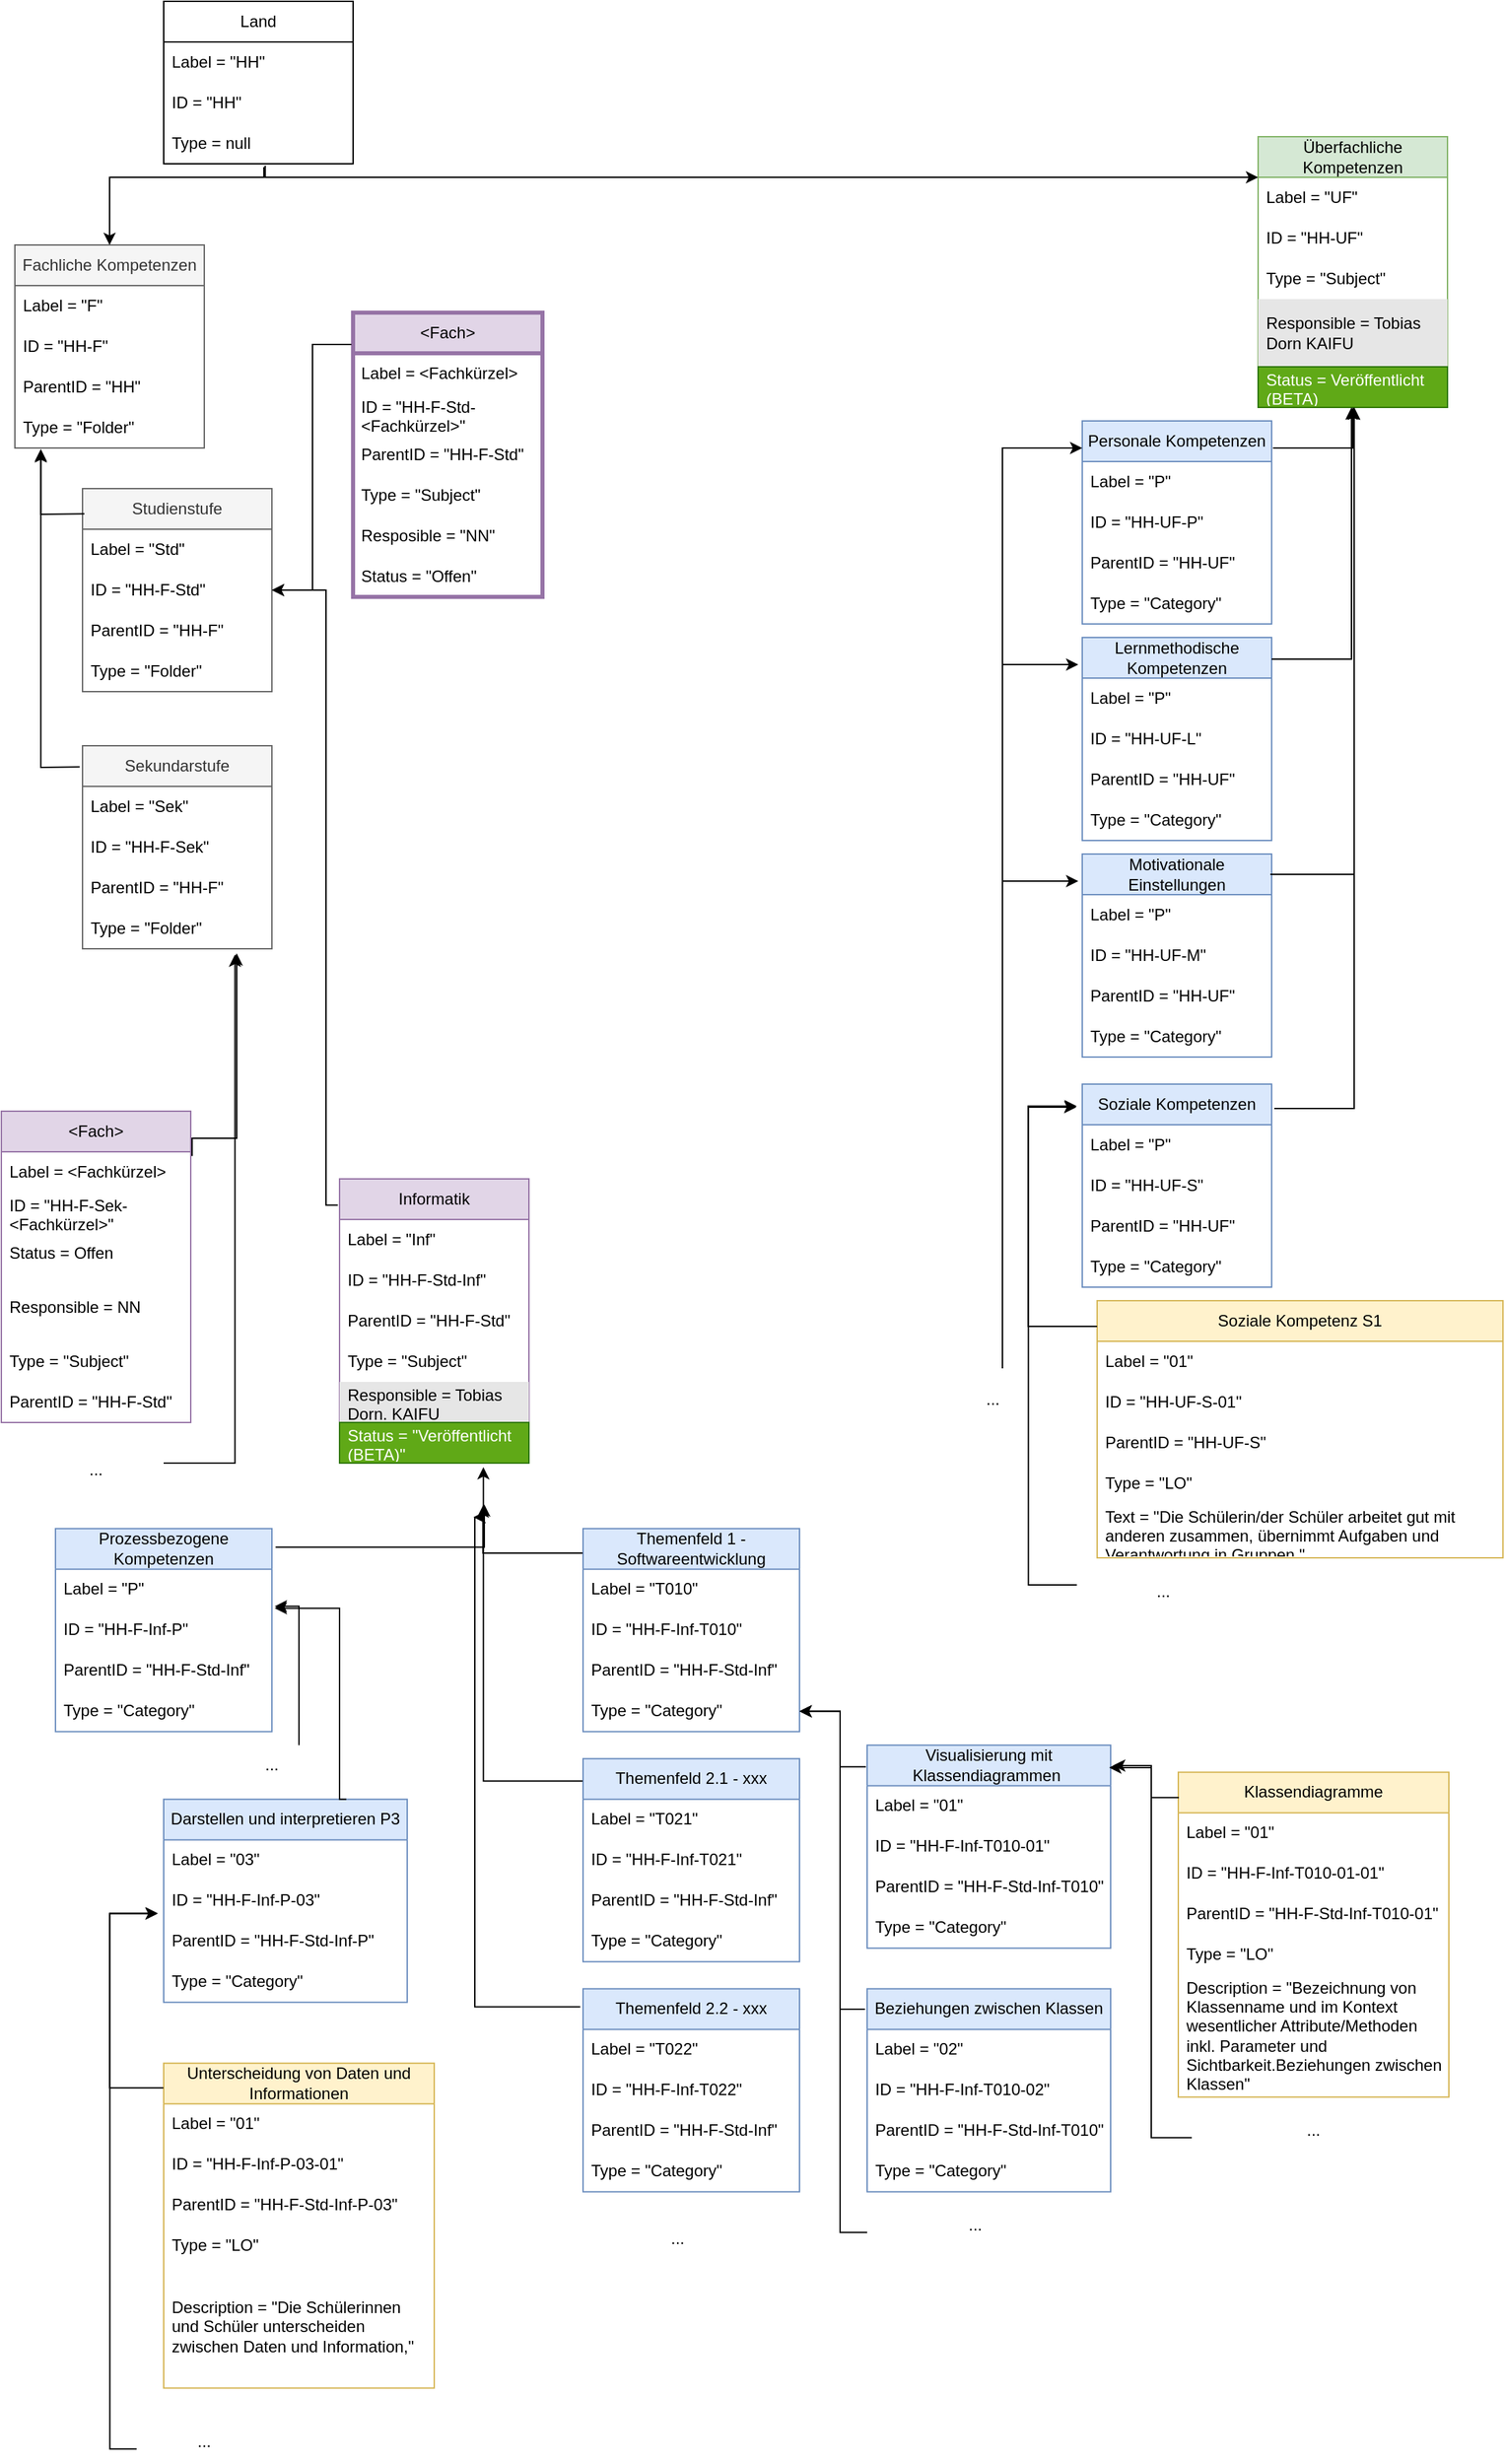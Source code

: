 <mxfile version="22.1.7" type="github">
  <diagram id="R2lEEEUBdFMjLlhIrx00" name="Page-1">
    <mxGraphModel dx="1624" dy="988" grid="1" gridSize="10" guides="1" tooltips="1" connect="1" arrows="1" fold="1" page="1" pageScale="1" pageWidth="1169" pageHeight="1654" math="0" shadow="0" extFonts="Permanent Marker^https://fonts.googleapis.com/css?family=Permanent+Marker">
      <root>
        <mxCell id="0" />
        <mxCell id="1" parent="0" />
        <mxCell id="-wmhV7_I5_4gsShTXuPr-5" value="Fachliche Kompetenzen" style="swimlane;fontStyle=0;childLayout=stackLayout;horizontal=1;startSize=30;horizontalStack=0;resizeParent=1;resizeParentMax=0;resizeLast=0;collapsible=1;marginBottom=0;whiteSpace=wrap;html=1;fillColor=#f5f5f5;fontColor=#333333;strokeColor=#666666;" parent="1" vertex="1">
          <mxGeometry x="50" y="190" width="140" height="150" as="geometry" />
        </mxCell>
        <mxCell id="-wmhV7_I5_4gsShTXuPr-6" value="Label = &quot;F&quot;" style="text;strokeColor=none;fillColor=none;align=left;verticalAlign=middle;spacingLeft=4;spacingRight=4;overflow=hidden;points=[[0,0.5],[1,0.5]];portConstraint=eastwest;rotatable=0;whiteSpace=wrap;html=1;" parent="-wmhV7_I5_4gsShTXuPr-5" vertex="1">
          <mxGeometry y="30" width="140" height="30" as="geometry" />
        </mxCell>
        <mxCell id="-wmhV7_I5_4gsShTXuPr-7" value="ID = &quot;HH-F&quot;" style="text;strokeColor=none;fillColor=none;align=left;verticalAlign=middle;spacingLeft=4;spacingRight=4;overflow=hidden;points=[[0,0.5],[1,0.5]];portConstraint=eastwest;rotatable=0;whiteSpace=wrap;html=1;" parent="-wmhV7_I5_4gsShTXuPr-5" vertex="1">
          <mxGeometry y="60" width="140" height="30" as="geometry" />
        </mxCell>
        <mxCell id="-wmhV7_I5_4gsShTXuPr-72" value="ParentID = &quot;HH&quot;" style="text;strokeColor=none;fillColor=none;align=left;verticalAlign=middle;spacingLeft=4;spacingRight=4;overflow=hidden;points=[[0,0.5],[1,0.5]];portConstraint=eastwest;rotatable=0;whiteSpace=wrap;html=1;" parent="-wmhV7_I5_4gsShTXuPr-5" vertex="1">
          <mxGeometry y="90" width="140" height="30" as="geometry" />
        </mxCell>
        <mxCell id="-wmhV7_I5_4gsShTXuPr-27" value="Type = &quot;Folder&quot;" style="text;strokeColor=none;fillColor=none;align=left;verticalAlign=middle;spacingLeft=4;spacingRight=4;overflow=hidden;points=[[0,0.5],[1,0.5]];portConstraint=eastwest;rotatable=0;whiteSpace=wrap;html=1;" parent="-wmhV7_I5_4gsShTXuPr-5" vertex="1">
          <mxGeometry y="120" width="140" height="30" as="geometry" />
        </mxCell>
        <mxCell id="-wmhV7_I5_4gsShTXuPr-9" value="Land" style="swimlane;fontStyle=0;childLayout=stackLayout;horizontal=1;startSize=30;horizontalStack=0;resizeParent=1;resizeParentMax=0;resizeLast=0;collapsible=1;marginBottom=0;whiteSpace=wrap;html=1;" parent="1" vertex="1">
          <mxGeometry x="160" y="10" width="140" height="120" as="geometry" />
        </mxCell>
        <mxCell id="-wmhV7_I5_4gsShTXuPr-10" value="Label = &quot;HH&quot;" style="text;strokeColor=none;fillColor=none;align=left;verticalAlign=middle;spacingLeft=4;spacingRight=4;overflow=hidden;points=[[0,0.5],[1,0.5]];portConstraint=eastwest;rotatable=0;whiteSpace=wrap;html=1;" parent="-wmhV7_I5_4gsShTXuPr-9" vertex="1">
          <mxGeometry y="30" width="140" height="30" as="geometry" />
        </mxCell>
        <mxCell id="-wmhV7_I5_4gsShTXuPr-12" value="ID = &quot;HH&quot;" style="text;strokeColor=none;fillColor=none;align=left;verticalAlign=middle;spacingLeft=4;spacingRight=4;overflow=hidden;points=[[0,0.5],[1,0.5]];portConstraint=eastwest;rotatable=0;whiteSpace=wrap;html=1;" parent="-wmhV7_I5_4gsShTXuPr-9" vertex="1">
          <mxGeometry y="60" width="140" height="30" as="geometry" />
        </mxCell>
        <mxCell id="-wmhV7_I5_4gsShTXuPr-24" value="Type = null" style="text;strokeColor=none;fillColor=none;align=left;verticalAlign=middle;spacingLeft=4;spacingRight=4;overflow=hidden;points=[[0,0.5],[1,0.5]];portConstraint=eastwest;rotatable=0;whiteSpace=wrap;html=1;" parent="-wmhV7_I5_4gsShTXuPr-9" vertex="1">
          <mxGeometry y="90" width="140" height="30" as="geometry" />
        </mxCell>
        <mxCell id="-wmhV7_I5_4gsShTXuPr-18" value="Überfachliche Kompetenzen" style="swimlane;fontStyle=0;childLayout=stackLayout;horizontal=1;startSize=30;horizontalStack=0;resizeParent=1;resizeParentMax=0;resizeLast=0;collapsible=1;marginBottom=0;whiteSpace=wrap;html=1;fillColor=#d5e8d4;strokeColor=#82b366;" parent="1" vertex="1">
          <mxGeometry x="969" y="110" width="140" height="200" as="geometry" />
        </mxCell>
        <mxCell id="-wmhV7_I5_4gsShTXuPr-19" value="Label = &quot;UF&quot;" style="text;strokeColor=none;fillColor=none;align=left;verticalAlign=middle;spacingLeft=4;spacingRight=4;overflow=hidden;points=[[0,0.5],[1,0.5]];portConstraint=eastwest;rotatable=0;whiteSpace=wrap;html=1;" parent="-wmhV7_I5_4gsShTXuPr-18" vertex="1">
          <mxGeometry y="30" width="140" height="30" as="geometry" />
        </mxCell>
        <mxCell id="-wmhV7_I5_4gsShTXuPr-20" value="ID = &quot;HH-UF&quot;" style="text;strokeColor=none;fillColor=none;align=left;verticalAlign=middle;spacingLeft=4;spacingRight=4;overflow=hidden;points=[[0,0.5],[1,0.5]];portConstraint=eastwest;rotatable=0;whiteSpace=wrap;html=1;" parent="-wmhV7_I5_4gsShTXuPr-18" vertex="1">
          <mxGeometry y="60" width="140" height="30" as="geometry" />
        </mxCell>
        <mxCell id="-wmhV7_I5_4gsShTXuPr-28" value="Type = &quot;Subject&quot;" style="text;strokeColor=none;fillColor=none;align=left;verticalAlign=middle;spacingLeft=4;spacingRight=4;overflow=hidden;points=[[0,0.5],[1,0.5]];portConstraint=eastwest;rotatable=0;whiteSpace=wrap;html=1;" parent="-wmhV7_I5_4gsShTXuPr-18" vertex="1">
          <mxGeometry y="90" width="140" height="30" as="geometry" />
        </mxCell>
        <mxCell id="-wmhV7_I5_4gsShTXuPr-353" value="Responsible = Tobias Dorn KAIFU" style="text;strokeColor=none;fillColor=#E6E6E6;align=left;verticalAlign=middle;spacingLeft=4;spacingRight=4;overflow=hidden;points=[[0,0.5],[1,0.5]];portConstraint=eastwest;rotatable=0;whiteSpace=wrap;html=1;" parent="-wmhV7_I5_4gsShTXuPr-18" vertex="1">
          <mxGeometry y="120" width="140" height="50" as="geometry" />
        </mxCell>
        <mxCell id="-wmhV7_I5_4gsShTXuPr-354" value="Status = Veröffentlicht (BETA)" style="text;strokeColor=#2D7600;fillColor=#60a917;align=left;verticalAlign=middle;spacingLeft=4;spacingRight=4;overflow=hidden;points=[[0,0.5],[1,0.5]];portConstraint=eastwest;rotatable=0;whiteSpace=wrap;html=1;fontColor=#ffffff;" parent="-wmhV7_I5_4gsShTXuPr-18" vertex="1">
          <mxGeometry y="170" width="140" height="30" as="geometry" />
        </mxCell>
        <mxCell id="-wmhV7_I5_4gsShTXuPr-22" value="" style="edgeStyle=elbowEdgeStyle;elbow=vertical;endArrow=classic;html=1;rounded=0;exitX=0.529;exitY=1.083;exitDx=0;exitDy=0;exitPerimeter=0;entryX=0.5;entryY=0;entryDx=0;entryDy=0;" parent="1" source="-wmhV7_I5_4gsShTXuPr-24" target="-wmhV7_I5_4gsShTXuPr-5" edge="1">
          <mxGeometry width="50" height="50" relative="1" as="geometry">
            <mxPoint x="370" y="310" as="sourcePoint" />
            <mxPoint x="420" y="260" as="targetPoint" />
            <Array as="points">
              <mxPoint x="180" y="140" />
            </Array>
          </mxGeometry>
        </mxCell>
        <mxCell id="-wmhV7_I5_4gsShTXuPr-23" value="" style="edgeStyle=elbowEdgeStyle;elbow=vertical;endArrow=classic;html=1;rounded=0;exitX=0.536;exitY=1.05;exitDx=0;exitDy=0;exitPerimeter=0;" parent="1" source="-wmhV7_I5_4gsShTXuPr-24" target="-wmhV7_I5_4gsShTXuPr-18" edge="1">
          <mxGeometry width="50" height="50" relative="1" as="geometry">
            <mxPoint x="228" y="180" as="sourcePoint" />
            <mxPoint x="130" y="200" as="targetPoint" />
            <Array as="points">
              <mxPoint x="640" y="140" />
            </Array>
          </mxGeometry>
        </mxCell>
        <mxCell id="-wmhV7_I5_4gsShTXuPr-29" value="Personale Kompetenzen" style="swimlane;fontStyle=0;childLayout=stackLayout;horizontal=1;startSize=30;horizontalStack=0;resizeParent=1;resizeParentMax=0;resizeLast=0;collapsible=1;marginBottom=0;whiteSpace=wrap;html=1;fillColor=#dae8fc;strokeColor=#6c8ebf;" parent="1" vertex="1">
          <mxGeometry x="839" y="320" width="140" height="150" as="geometry" />
        </mxCell>
        <mxCell id="-wmhV7_I5_4gsShTXuPr-30" value="Label = &quot;P&quot;" style="text;strokeColor=none;fillColor=none;align=left;verticalAlign=middle;spacingLeft=4;spacingRight=4;overflow=hidden;points=[[0,0.5],[1,0.5]];portConstraint=eastwest;rotatable=0;whiteSpace=wrap;html=1;" parent="-wmhV7_I5_4gsShTXuPr-29" vertex="1">
          <mxGeometry y="30" width="140" height="30" as="geometry" />
        </mxCell>
        <mxCell id="-wmhV7_I5_4gsShTXuPr-31" value="ID = &quot;HH-UF-P&quot;" style="text;strokeColor=none;fillColor=none;align=left;verticalAlign=middle;spacingLeft=4;spacingRight=4;overflow=hidden;points=[[0,0.5],[1,0.5]];portConstraint=eastwest;rotatable=0;whiteSpace=wrap;html=1;" parent="-wmhV7_I5_4gsShTXuPr-29" vertex="1">
          <mxGeometry y="60" width="140" height="30" as="geometry" />
        </mxCell>
        <mxCell id="-wmhV7_I5_4gsShTXuPr-64" value="ParentID = &quot;HH-UF&quot;" style="text;strokeColor=none;fillColor=none;align=left;verticalAlign=middle;spacingLeft=4;spacingRight=4;overflow=hidden;points=[[0,0.5],[1,0.5]];portConstraint=eastwest;rotatable=0;whiteSpace=wrap;html=1;" parent="-wmhV7_I5_4gsShTXuPr-29" vertex="1">
          <mxGeometry y="90" width="140" height="30" as="geometry" />
        </mxCell>
        <mxCell id="-wmhV7_I5_4gsShTXuPr-32" value="Type = &quot;Category&quot;" style="text;strokeColor=none;fillColor=none;align=left;verticalAlign=middle;spacingLeft=4;spacingRight=4;overflow=hidden;points=[[0,0.5],[1,0.5]];portConstraint=eastwest;rotatable=0;whiteSpace=wrap;html=1;" parent="-wmhV7_I5_4gsShTXuPr-29" vertex="1">
          <mxGeometry y="120" width="140" height="30" as="geometry" />
        </mxCell>
        <mxCell id="-wmhV7_I5_4gsShTXuPr-33" value="Lernmethodische Kompetenzen" style="swimlane;fontStyle=0;childLayout=stackLayout;horizontal=1;startSize=30;horizontalStack=0;resizeParent=1;resizeParentMax=0;resizeLast=0;collapsible=1;marginBottom=0;whiteSpace=wrap;html=1;fillColor=#dae8fc;strokeColor=#6c8ebf;" parent="1" vertex="1">
          <mxGeometry x="839" y="480" width="140" height="150" as="geometry" />
        </mxCell>
        <mxCell id="-wmhV7_I5_4gsShTXuPr-34" value="Label = &quot;P&quot;" style="text;strokeColor=none;fillColor=none;align=left;verticalAlign=middle;spacingLeft=4;spacingRight=4;overflow=hidden;points=[[0,0.5],[1,0.5]];portConstraint=eastwest;rotatable=0;whiteSpace=wrap;html=1;" parent="-wmhV7_I5_4gsShTXuPr-33" vertex="1">
          <mxGeometry y="30" width="140" height="30" as="geometry" />
        </mxCell>
        <mxCell id="-wmhV7_I5_4gsShTXuPr-35" value="ID = &quot;HH-UF-L&quot;" style="text;strokeColor=none;fillColor=none;align=left;verticalAlign=middle;spacingLeft=4;spacingRight=4;overflow=hidden;points=[[0,0.5],[1,0.5]];portConstraint=eastwest;rotatable=0;whiteSpace=wrap;html=1;" parent="-wmhV7_I5_4gsShTXuPr-33" vertex="1">
          <mxGeometry y="60" width="140" height="30" as="geometry" />
        </mxCell>
        <mxCell id="-wmhV7_I5_4gsShTXuPr-65" value="ParentID = &quot;HH-UF&quot;" style="text;strokeColor=none;fillColor=none;align=left;verticalAlign=middle;spacingLeft=4;spacingRight=4;overflow=hidden;points=[[0,0.5],[1,0.5]];portConstraint=eastwest;rotatable=0;whiteSpace=wrap;html=1;" parent="-wmhV7_I5_4gsShTXuPr-33" vertex="1">
          <mxGeometry y="90" width="140" height="30" as="geometry" />
        </mxCell>
        <mxCell id="-wmhV7_I5_4gsShTXuPr-36" value="Type = &quot;Category&quot;" style="text;strokeColor=none;fillColor=none;align=left;verticalAlign=middle;spacingLeft=4;spacingRight=4;overflow=hidden;points=[[0,0.5],[1,0.5]];portConstraint=eastwest;rotatable=0;whiteSpace=wrap;html=1;" parent="-wmhV7_I5_4gsShTXuPr-33" vertex="1">
          <mxGeometry y="120" width="140" height="30" as="geometry" />
        </mxCell>
        <mxCell id="-wmhV7_I5_4gsShTXuPr-37" value="Motivationale Einstellungen" style="swimlane;fontStyle=0;childLayout=stackLayout;horizontal=1;startSize=30;horizontalStack=0;resizeParent=1;resizeParentMax=0;resizeLast=0;collapsible=1;marginBottom=0;whiteSpace=wrap;html=1;fillColor=#dae8fc;strokeColor=#6c8ebf;" parent="1" vertex="1">
          <mxGeometry x="839" y="640" width="140" height="150" as="geometry" />
        </mxCell>
        <mxCell id="-wmhV7_I5_4gsShTXuPr-38" value="Label = &quot;P&quot;" style="text;strokeColor=none;fillColor=none;align=left;verticalAlign=middle;spacingLeft=4;spacingRight=4;overflow=hidden;points=[[0,0.5],[1,0.5]];portConstraint=eastwest;rotatable=0;whiteSpace=wrap;html=1;" parent="-wmhV7_I5_4gsShTXuPr-37" vertex="1">
          <mxGeometry y="30" width="140" height="30" as="geometry" />
        </mxCell>
        <mxCell id="-wmhV7_I5_4gsShTXuPr-39" value="ID = &quot;HH-UF-M&quot;" style="text;strokeColor=none;fillColor=none;align=left;verticalAlign=middle;spacingLeft=4;spacingRight=4;overflow=hidden;points=[[0,0.5],[1,0.5]];portConstraint=eastwest;rotatable=0;whiteSpace=wrap;html=1;" parent="-wmhV7_I5_4gsShTXuPr-37" vertex="1">
          <mxGeometry y="60" width="140" height="30" as="geometry" />
        </mxCell>
        <mxCell id="-wmhV7_I5_4gsShTXuPr-70" value="ParentID = &quot;HH-UF&quot;" style="text;strokeColor=none;fillColor=none;align=left;verticalAlign=middle;spacingLeft=4;spacingRight=4;overflow=hidden;points=[[0,0.5],[1,0.5]];portConstraint=eastwest;rotatable=0;whiteSpace=wrap;html=1;" parent="-wmhV7_I5_4gsShTXuPr-37" vertex="1">
          <mxGeometry y="90" width="140" height="30" as="geometry" />
        </mxCell>
        <mxCell id="-wmhV7_I5_4gsShTXuPr-40" value="Type = &quot;Category&quot;" style="text;strokeColor=none;fillColor=none;align=left;verticalAlign=middle;spacingLeft=4;spacingRight=4;overflow=hidden;points=[[0,0.5],[1,0.5]];portConstraint=eastwest;rotatable=0;whiteSpace=wrap;html=1;" parent="-wmhV7_I5_4gsShTXuPr-37" vertex="1">
          <mxGeometry y="120" width="140" height="30" as="geometry" />
        </mxCell>
        <mxCell id="-wmhV7_I5_4gsShTXuPr-41" value="Soziale Kompetenzen" style="swimlane;fontStyle=0;childLayout=stackLayout;horizontal=1;startSize=30;horizontalStack=0;resizeParent=1;resizeParentMax=0;resizeLast=0;collapsible=1;marginBottom=0;whiteSpace=wrap;html=1;fillColor=#dae8fc;strokeColor=#6c8ebf;" parent="1" vertex="1">
          <mxGeometry x="839" y="810" width="140" height="150" as="geometry" />
        </mxCell>
        <mxCell id="-wmhV7_I5_4gsShTXuPr-42" value="Label = &quot;P&quot;" style="text;strokeColor=none;fillColor=none;align=left;verticalAlign=middle;spacingLeft=4;spacingRight=4;overflow=hidden;points=[[0,0.5],[1,0.5]];portConstraint=eastwest;rotatable=0;whiteSpace=wrap;html=1;" parent="-wmhV7_I5_4gsShTXuPr-41" vertex="1">
          <mxGeometry y="30" width="140" height="30" as="geometry" />
        </mxCell>
        <mxCell id="-wmhV7_I5_4gsShTXuPr-43" value="ID = &quot;HH-UF-S&quot;" style="text;strokeColor=none;fillColor=none;align=left;verticalAlign=middle;spacingLeft=4;spacingRight=4;overflow=hidden;points=[[0,0.5],[1,0.5]];portConstraint=eastwest;rotatable=0;whiteSpace=wrap;html=1;" parent="-wmhV7_I5_4gsShTXuPr-41" vertex="1">
          <mxGeometry y="60" width="140" height="30" as="geometry" />
        </mxCell>
        <mxCell id="-wmhV7_I5_4gsShTXuPr-71" value="ParentID = &quot;HH-UF&quot;" style="text;strokeColor=none;fillColor=none;align=left;verticalAlign=middle;spacingLeft=4;spacingRight=4;overflow=hidden;points=[[0,0.5],[1,0.5]];portConstraint=eastwest;rotatable=0;whiteSpace=wrap;html=1;" parent="-wmhV7_I5_4gsShTXuPr-41" vertex="1">
          <mxGeometry y="90" width="140" height="30" as="geometry" />
        </mxCell>
        <mxCell id="-wmhV7_I5_4gsShTXuPr-44" value="Type = &quot;Category&quot;" style="text;strokeColor=none;fillColor=none;align=left;verticalAlign=middle;spacingLeft=4;spacingRight=4;overflow=hidden;points=[[0,0.5],[1,0.5]];portConstraint=eastwest;rotatable=0;whiteSpace=wrap;html=1;" parent="-wmhV7_I5_4gsShTXuPr-41" vertex="1">
          <mxGeometry y="120" width="140" height="30" as="geometry" />
        </mxCell>
        <mxCell id="-wmhV7_I5_4gsShTXuPr-45" value="" style="edgeStyle=elbowEdgeStyle;elbow=vertical;endArrow=none;html=1;rounded=0;entryX=1.007;entryY=0.133;entryDx=0;entryDy=0;entryPerimeter=0;startArrow=classic;startFill=1;endFill=0;" parent="1" target="-wmhV7_I5_4gsShTXuPr-29" edge="1">
          <mxGeometry width="50" height="50" relative="1" as="geometry">
            <mxPoint x="1039" y="310" as="sourcePoint" />
            <mxPoint x="999" y="200" as="targetPoint" />
            <Array as="points">
              <mxPoint x="1009" y="340" />
            </Array>
          </mxGeometry>
        </mxCell>
        <mxCell id="-wmhV7_I5_4gsShTXuPr-46" value="" style="edgeStyle=elbowEdgeStyle;elbow=vertical;endArrow=none;html=1;rounded=0;entryX=1.007;entryY=0.133;entryDx=0;entryDy=0;entryPerimeter=0;startArrow=classic;startFill=1;endFill=0;" parent="1" edge="1">
          <mxGeometry width="50" height="50" relative="1" as="geometry">
            <mxPoint x="1038" y="310" as="sourcePoint" />
            <mxPoint x="979" y="495.96" as="targetPoint" />
            <Array as="points">
              <mxPoint x="1048.02" y="496" />
            </Array>
          </mxGeometry>
        </mxCell>
        <mxCell id="-wmhV7_I5_4gsShTXuPr-47" value="" style="edgeStyle=elbowEdgeStyle;elbow=vertical;endArrow=none;html=1;rounded=0;entryX=0.993;entryY=0.103;entryDx=0;entryDy=0;entryPerimeter=0;startArrow=classic;startFill=1;endFill=0;" parent="1" target="-wmhV7_I5_4gsShTXuPr-37" edge="1">
          <mxGeometry width="50" height="50" relative="1" as="geometry">
            <mxPoint x="1040" y="310" as="sourcePoint" />
            <mxPoint x="979" y="635.96" as="targetPoint" />
            <Array as="points">
              <mxPoint x="1009" y="655" />
            </Array>
          </mxGeometry>
        </mxCell>
        <mxCell id="-wmhV7_I5_4gsShTXuPr-48" value="" style="edgeStyle=elbowEdgeStyle;elbow=vertical;endArrow=none;html=1;rounded=0;entryX=1.014;entryY=0.117;entryDx=0;entryDy=0;entryPerimeter=0;startArrow=classic;startFill=1;endFill=0;" parent="1" target="-wmhV7_I5_4gsShTXuPr-41" edge="1">
          <mxGeometry width="50" height="50" relative="1" as="geometry">
            <mxPoint x="1040" y="310" as="sourcePoint" />
            <mxPoint x="979" y="775.96" as="targetPoint" />
            <Array as="points">
              <mxPoint x="1009" y="828" />
            </Array>
          </mxGeometry>
        </mxCell>
        <mxCell id="-wmhV7_I5_4gsShTXuPr-49" value="Soziale Kompetenz S1" style="swimlane;fontStyle=0;childLayout=stackLayout;horizontal=1;startSize=30;horizontalStack=0;resizeParent=1;resizeParentMax=0;resizeLast=0;collapsible=1;marginBottom=0;whiteSpace=wrap;html=1;fillColor=#fff2cc;strokeColor=#d6b656;" parent="1" vertex="1">
          <mxGeometry x="850" y="970" width="300" height="190" as="geometry" />
        </mxCell>
        <mxCell id="-wmhV7_I5_4gsShTXuPr-50" value="Label = &quot;01&quot;" style="text;strokeColor=none;fillColor=none;align=left;verticalAlign=middle;spacingLeft=4;spacingRight=4;overflow=hidden;points=[[0,0.5],[1,0.5]];portConstraint=eastwest;rotatable=0;whiteSpace=wrap;html=1;" parent="-wmhV7_I5_4gsShTXuPr-49" vertex="1">
          <mxGeometry y="30" width="300" height="30" as="geometry" />
        </mxCell>
        <mxCell id="-wmhV7_I5_4gsShTXuPr-51" value="ID = &quot;HH-UF-S-01&quot;" style="text;strokeColor=none;fillColor=none;align=left;verticalAlign=middle;spacingLeft=4;spacingRight=4;overflow=hidden;points=[[0,0.5],[1,0.5]];portConstraint=eastwest;rotatable=0;whiteSpace=wrap;html=1;" parent="-wmhV7_I5_4gsShTXuPr-49" vertex="1">
          <mxGeometry y="60" width="300" height="30" as="geometry" />
        </mxCell>
        <mxCell id="-wmhV7_I5_4gsShTXuPr-54" value="ParentID = &quot;HH-UF-S&quot;" style="text;strokeColor=none;fillColor=none;align=left;verticalAlign=middle;spacingLeft=4;spacingRight=4;overflow=hidden;points=[[0,0.5],[1,0.5]];portConstraint=eastwest;rotatable=0;whiteSpace=wrap;html=1;" parent="-wmhV7_I5_4gsShTXuPr-49" vertex="1">
          <mxGeometry y="90" width="300" height="30" as="geometry" />
        </mxCell>
        <mxCell id="-wmhV7_I5_4gsShTXuPr-52" value="Type = &quot;LO&quot;" style="text;strokeColor=none;fillColor=none;align=left;verticalAlign=middle;spacingLeft=4;spacingRight=4;overflow=hidden;points=[[0,0.5],[1,0.5]];portConstraint=eastwest;rotatable=0;whiteSpace=wrap;html=1;" parent="-wmhV7_I5_4gsShTXuPr-49" vertex="1">
          <mxGeometry y="120" width="300" height="30" as="geometry" />
        </mxCell>
        <mxCell id="-wmhV7_I5_4gsShTXuPr-53" value="Text = &quot;Die Schülerin/der Schüler arbeitet gut mit anderen zusammen, übernimmt Aufgaben und Verantwortung in Gruppen.&quot;" style="text;strokeColor=none;fillColor=none;align=left;verticalAlign=middle;spacingLeft=4;spacingRight=4;overflow=hidden;points=[[0,0.5],[1,0.5]];portConstraint=eastwest;rotatable=0;whiteSpace=wrap;html=1;" parent="-wmhV7_I5_4gsShTXuPr-49" vertex="1">
          <mxGeometry y="150" width="300" height="40" as="geometry" />
        </mxCell>
        <mxCell id="-wmhV7_I5_4gsShTXuPr-55" value="" style="edgeStyle=elbowEdgeStyle;elbow=vertical;endArrow=classic;html=1;rounded=0;entryX=-0.029;entryY=0.108;entryDx=0;entryDy=0;entryPerimeter=0;exitX=0;exitY=0.1;exitDx=0;exitDy=0;exitPerimeter=0;" parent="1" source="-wmhV7_I5_4gsShTXuPr-49" target="-wmhV7_I5_4gsShTXuPr-41" edge="1">
          <mxGeometry width="50" height="50" relative="1" as="geometry">
            <mxPoint x="719" y="750" as="sourcePoint" />
            <mxPoint x="989" y="785.96" as="targetPoint" />
            <Array as="points">
              <mxPoint x="799" y="840" />
            </Array>
          </mxGeometry>
        </mxCell>
        <mxCell id="-wmhV7_I5_4gsShTXuPr-56" value="" style="edgeStyle=elbowEdgeStyle;elbow=vertical;endArrow=classic;html=1;rounded=0;entryX=-0.021;entryY=0.133;entryDx=0;entryDy=0;entryPerimeter=0;" parent="1" target="-wmhV7_I5_4gsShTXuPr-37" edge="1">
          <mxGeometry width="50" height="50" relative="1" as="geometry">
            <mxPoint x="780" y="1020" as="sourcePoint" />
            <mxPoint x="844.94" y="782.96" as="targetPoint" />
            <Array as="points">
              <mxPoint x="799" y="660" />
            </Array>
          </mxGeometry>
        </mxCell>
        <mxCell id="-wmhV7_I5_4gsShTXuPr-57" value="" style="edgeStyle=elbowEdgeStyle;elbow=vertical;endArrow=classic;html=1;rounded=0;entryX=-0.021;entryY=0.133;entryDx=0;entryDy=0;entryPerimeter=0;" parent="1" edge="1">
          <mxGeometry width="50" height="50" relative="1" as="geometry">
            <mxPoint x="780" y="814" as="sourcePoint" />
            <mxPoint x="836.06" y="500" as="targetPoint" />
            <Array as="points">
              <mxPoint x="789" y="500.04" />
            </Array>
          </mxGeometry>
        </mxCell>
        <mxCell id="-wmhV7_I5_4gsShTXuPr-58" value="" style="edgeStyle=elbowEdgeStyle;elbow=vertical;endArrow=classic;html=1;rounded=0;entryX=0;entryY=0.133;entryDx=0;entryDy=0;entryPerimeter=0;" parent="1" target="-wmhV7_I5_4gsShTXuPr-29" edge="1">
          <mxGeometry width="50" height="50" relative="1" as="geometry">
            <mxPoint x="780" y="680" as="sourcePoint" />
            <mxPoint x="836.06" y="360" as="targetPoint" />
            <Array as="points">
              <mxPoint x="789" y="340" />
            </Array>
          </mxGeometry>
        </mxCell>
        <mxCell id="-wmhV7_I5_4gsShTXuPr-73" value="Studienstufe" style="swimlane;fontStyle=0;childLayout=stackLayout;horizontal=1;startSize=30;horizontalStack=0;resizeParent=1;resizeParentMax=0;resizeLast=0;collapsible=1;marginBottom=0;whiteSpace=wrap;html=1;fillColor=#f5f5f5;fontColor=#333333;strokeColor=#666666;" parent="1" vertex="1">
          <mxGeometry x="100" y="370" width="140" height="150" as="geometry" />
        </mxCell>
        <mxCell id="-wmhV7_I5_4gsShTXuPr-74" value="Label = &quot;Std&quot;" style="text;strokeColor=none;fillColor=none;align=left;verticalAlign=middle;spacingLeft=4;spacingRight=4;overflow=hidden;points=[[0,0.5],[1,0.5]];portConstraint=eastwest;rotatable=0;whiteSpace=wrap;html=1;" parent="-wmhV7_I5_4gsShTXuPr-73" vertex="1">
          <mxGeometry y="30" width="140" height="30" as="geometry" />
        </mxCell>
        <mxCell id="-wmhV7_I5_4gsShTXuPr-75" value="ID = &quot;HH-F-Std&quot;" style="text;strokeColor=none;fillColor=none;align=left;verticalAlign=middle;spacingLeft=4;spacingRight=4;overflow=hidden;points=[[0,0.5],[1,0.5]];portConstraint=eastwest;rotatable=0;whiteSpace=wrap;html=1;" parent="-wmhV7_I5_4gsShTXuPr-73" vertex="1">
          <mxGeometry y="60" width="140" height="30" as="geometry" />
        </mxCell>
        <mxCell id="-wmhV7_I5_4gsShTXuPr-76" value="ParentID = &quot;HH-F&quot;" style="text;strokeColor=none;fillColor=none;align=left;verticalAlign=middle;spacingLeft=4;spacingRight=4;overflow=hidden;points=[[0,0.5],[1,0.5]];portConstraint=eastwest;rotatable=0;whiteSpace=wrap;html=1;" parent="-wmhV7_I5_4gsShTXuPr-73" vertex="1">
          <mxGeometry y="90" width="140" height="30" as="geometry" />
        </mxCell>
        <mxCell id="-wmhV7_I5_4gsShTXuPr-77" value="Type = &quot;Folder&quot;" style="text;strokeColor=none;fillColor=none;align=left;verticalAlign=middle;spacingLeft=4;spacingRight=4;overflow=hidden;points=[[0,0.5],[1,0.5]];portConstraint=eastwest;rotatable=0;whiteSpace=wrap;html=1;" parent="-wmhV7_I5_4gsShTXuPr-73" vertex="1">
          <mxGeometry y="120" width="140" height="30" as="geometry" />
        </mxCell>
        <mxCell id="-wmhV7_I5_4gsShTXuPr-78" value="Sekundarstufe" style="swimlane;fontStyle=0;childLayout=stackLayout;horizontal=1;startSize=30;horizontalStack=0;resizeParent=1;resizeParentMax=0;resizeLast=0;collapsible=1;marginBottom=0;whiteSpace=wrap;html=1;fillColor=#f5f5f5;fontColor=#333333;strokeColor=#666666;" parent="1" vertex="1">
          <mxGeometry x="100" y="560" width="140" height="150" as="geometry" />
        </mxCell>
        <mxCell id="-wmhV7_I5_4gsShTXuPr-79" value="Label = &quot;Sek&quot;" style="text;strokeColor=none;fillColor=none;align=left;verticalAlign=middle;spacingLeft=4;spacingRight=4;overflow=hidden;points=[[0,0.5],[1,0.5]];portConstraint=eastwest;rotatable=0;whiteSpace=wrap;html=1;" parent="-wmhV7_I5_4gsShTXuPr-78" vertex="1">
          <mxGeometry y="30" width="140" height="30" as="geometry" />
        </mxCell>
        <mxCell id="-wmhV7_I5_4gsShTXuPr-80" value="ID = &quot;HH-F-Sek&quot;" style="text;strokeColor=none;fillColor=none;align=left;verticalAlign=middle;spacingLeft=4;spacingRight=4;overflow=hidden;points=[[0,0.5],[1,0.5]];portConstraint=eastwest;rotatable=0;whiteSpace=wrap;html=1;" parent="-wmhV7_I5_4gsShTXuPr-78" vertex="1">
          <mxGeometry y="60" width="140" height="30" as="geometry" />
        </mxCell>
        <mxCell id="-wmhV7_I5_4gsShTXuPr-81" value="ParentID = &quot;HH-F&quot;" style="text;strokeColor=none;fillColor=none;align=left;verticalAlign=middle;spacingLeft=4;spacingRight=4;overflow=hidden;points=[[0,0.5],[1,0.5]];portConstraint=eastwest;rotatable=0;whiteSpace=wrap;html=1;" parent="-wmhV7_I5_4gsShTXuPr-78" vertex="1">
          <mxGeometry y="90" width="140" height="30" as="geometry" />
        </mxCell>
        <mxCell id="-wmhV7_I5_4gsShTXuPr-82" value="Type = &quot;Folder&quot;" style="text;strokeColor=none;fillColor=none;align=left;verticalAlign=middle;spacingLeft=4;spacingRight=4;overflow=hidden;points=[[0,0.5],[1,0.5]];portConstraint=eastwest;rotatable=0;whiteSpace=wrap;html=1;" parent="-wmhV7_I5_4gsShTXuPr-78" vertex="1">
          <mxGeometry y="120" width="140" height="30" as="geometry" />
        </mxCell>
        <mxCell id="-wmhV7_I5_4gsShTXuPr-83" value="" style="edgeStyle=elbowEdgeStyle;elbow=vertical;endArrow=classic;html=1;rounded=0;entryX=0.137;entryY=1.026;entryDx=0;entryDy=0;entryPerimeter=0;exitX=0.01;exitY=0.124;exitDx=0;exitDy=0;exitPerimeter=0;" parent="1" source="-wmhV7_I5_4gsShTXuPr-73" target="-wmhV7_I5_4gsShTXuPr-27" edge="1">
          <mxGeometry width="50" height="50" relative="1" as="geometry">
            <mxPoint x="70" y="410" as="sourcePoint" />
            <mxPoint x="420" y="310.0" as="targetPoint" />
            <Array as="points">
              <mxPoint x="80" y="389" />
              <mxPoint x="46" y="400" />
            </Array>
          </mxGeometry>
        </mxCell>
        <mxCell id="-wmhV7_I5_4gsShTXuPr-84" value="" style="edgeStyle=elbowEdgeStyle;elbow=vertical;endArrow=classic;html=1;rounded=0;entryX=0.137;entryY=1.055;entryDx=0;entryDy=0;entryPerimeter=0;exitX=-0.015;exitY=0.104;exitDx=0;exitDy=0;exitPerimeter=0;" parent="1" source="-wmhV7_I5_4gsShTXuPr-78" target="-wmhV7_I5_4gsShTXuPr-27" edge="1">
          <mxGeometry width="50" height="50" relative="1" as="geometry">
            <mxPoint x="91.4" y="398.6" as="sourcePoint" />
            <mxPoint x="55.66" y="215.15" as="targetPoint" />
            <Array as="points">
              <mxPoint x="80" y="576" />
            </Array>
          </mxGeometry>
        </mxCell>
        <mxCell id="-wmhV7_I5_4gsShTXuPr-90" value="&amp;lt;Fach&amp;gt;" style="swimlane;fontStyle=0;childLayout=stackLayout;horizontal=1;startSize=30;horizontalStack=0;resizeParent=1;resizeParentMax=0;resizeLast=0;collapsible=1;marginBottom=0;whiteSpace=wrap;html=1;fillColor=#e1d5e7;strokeColor=#9673a6;strokeWidth=3;" parent="1" vertex="1">
          <mxGeometry x="300" y="240" width="140" height="210" as="geometry" />
        </mxCell>
        <mxCell id="-wmhV7_I5_4gsShTXuPr-91" value="Label = &amp;lt;Fachkürzel&amp;gt;" style="text;strokeColor=none;fillColor=none;align=left;verticalAlign=middle;spacingLeft=4;spacingRight=4;overflow=hidden;points=[[0,0.5],[1,0.5]];portConstraint=eastwest;rotatable=0;whiteSpace=wrap;html=1;" parent="-wmhV7_I5_4gsShTXuPr-90" vertex="1">
          <mxGeometry y="30" width="140" height="30" as="geometry" />
        </mxCell>
        <mxCell id="-wmhV7_I5_4gsShTXuPr-92" value="ID = &quot;HH-F-Std-&amp;lt;Fachkürzel&amp;gt;&quot;" style="text;strokeColor=none;fillColor=none;align=left;verticalAlign=middle;spacingLeft=4;spacingRight=4;overflow=hidden;points=[[0,0.5],[1,0.5]];portConstraint=eastwest;rotatable=0;whiteSpace=wrap;html=1;" parent="-wmhV7_I5_4gsShTXuPr-90" vertex="1">
          <mxGeometry y="60" width="140" height="30" as="geometry" />
        </mxCell>
        <mxCell id="-wmhV7_I5_4gsShTXuPr-93" value="ParentID = &quot;HH-F-Std&quot;" style="text;strokeColor=none;fillColor=none;align=left;verticalAlign=middle;spacingLeft=4;spacingRight=4;overflow=hidden;points=[[0,0.5],[1,0.5]];portConstraint=eastwest;rotatable=0;whiteSpace=wrap;html=1;" parent="-wmhV7_I5_4gsShTXuPr-90" vertex="1">
          <mxGeometry y="90" width="140" height="30" as="geometry" />
        </mxCell>
        <mxCell id="-wmhV7_I5_4gsShTXuPr-94" value="Type = &quot;Subject&quot;" style="text;strokeColor=none;fillColor=none;align=left;verticalAlign=middle;spacingLeft=4;spacingRight=4;overflow=hidden;points=[[0,0.5],[1,0.5]];portConstraint=eastwest;rotatable=0;whiteSpace=wrap;html=1;" parent="-wmhV7_I5_4gsShTXuPr-90" vertex="1">
          <mxGeometry y="120" width="140" height="30" as="geometry" />
        </mxCell>
        <mxCell id="-wmhV7_I5_4gsShTXuPr-184" value="Resposible = &quot;NN&quot;" style="text;strokeColor=none;fillColor=none;align=left;verticalAlign=middle;spacingLeft=4;spacingRight=4;overflow=hidden;points=[[0,0.5],[1,0.5]];portConstraint=eastwest;rotatable=0;whiteSpace=wrap;html=1;" parent="-wmhV7_I5_4gsShTXuPr-90" vertex="1">
          <mxGeometry y="150" width="140" height="30" as="geometry" />
        </mxCell>
        <mxCell id="-wmhV7_I5_4gsShTXuPr-185" value="Status = &quot;Offen&quot;" style="text;strokeColor=none;fillColor=none;align=left;verticalAlign=middle;spacingLeft=4;spacingRight=4;overflow=hidden;points=[[0,0.5],[1,0.5]];portConstraint=eastwest;rotatable=0;whiteSpace=wrap;html=1;" parent="-wmhV7_I5_4gsShTXuPr-90" vertex="1">
          <mxGeometry y="180" width="140" height="30" as="geometry" />
        </mxCell>
        <mxCell id="-wmhV7_I5_4gsShTXuPr-102" value="" style="edgeStyle=elbowEdgeStyle;elbow=horizontal;endArrow=classic;html=1;rounded=0;exitX=-0.009;exitY=0.112;exitDx=0;exitDy=0;exitPerimeter=0;entryX=1;entryY=0.5;entryDx=0;entryDy=0;" parent="1" source="-wmhV7_I5_4gsShTXuPr-90" target="-wmhV7_I5_4gsShTXuPr-75" edge="1">
          <mxGeometry width="50" height="50" relative="1" as="geometry">
            <mxPoint x="330.42" y="710.0" as="sourcePoint" />
            <mxPoint x="270" y="420" as="targetPoint" />
            <Array as="points">
              <mxPoint x="270" y="440" />
              <mxPoint x="280" y="445" />
              <mxPoint x="300" y="446.4" />
              <mxPoint x="310" y="451.4" />
              <mxPoint x="310" y="451.4" />
              <mxPoint x="300" y="446.4" />
              <mxPoint x="300" y="711.4" />
              <mxPoint x="312.1" y="711.4" />
            </Array>
          </mxGeometry>
        </mxCell>
        <mxCell id="-wmhV7_I5_4gsShTXuPr-105" value="" style="edgeStyle=elbowEdgeStyle;elbow=horizontal;endArrow=classic;html=1;rounded=0;exitX=-0.009;exitY=0.092;exitDx=0;exitDy=0;exitPerimeter=0;entryX=1;entryY=0.5;entryDx=0;entryDy=0;" parent="1" source="-wmhV7_I5_4gsShTXuPr-97" target="-wmhV7_I5_4gsShTXuPr-75" edge="1">
          <mxGeometry width="50" height="50" relative="1" as="geometry">
            <mxPoint x="338.74" y="726.8" as="sourcePoint" />
            <mxPoint x="260.0" y="465" as="targetPoint" />
            <Array as="points">
              <mxPoint x="280" y="670" />
              <mxPoint x="300" y="465" />
              <mxPoint x="320" y="466.4" />
              <mxPoint x="330" y="471.4" />
              <mxPoint x="330" y="471.4" />
              <mxPoint x="320" y="466.4" />
              <mxPoint x="320" y="731.4" />
              <mxPoint x="332.1" y="731.4" />
            </Array>
          </mxGeometry>
        </mxCell>
        <mxCell id="-wmhV7_I5_4gsShTXuPr-106" value="Prozessbezogene Kompetenzen" style="swimlane;fontStyle=0;childLayout=stackLayout;horizontal=1;startSize=30;horizontalStack=0;resizeParent=1;resizeParentMax=0;resizeLast=0;collapsible=1;marginBottom=0;whiteSpace=wrap;html=1;fillColor=#dae8fc;strokeColor=#6c8ebf;" parent="1" vertex="1">
          <mxGeometry x="80" y="1138.35" width="160" height="150" as="geometry" />
        </mxCell>
        <mxCell id="-wmhV7_I5_4gsShTXuPr-107" value="Label = &quot;P&quot;" style="text;strokeColor=none;fillColor=none;align=left;verticalAlign=middle;spacingLeft=4;spacingRight=4;overflow=hidden;points=[[0,0.5],[1,0.5]];portConstraint=eastwest;rotatable=0;whiteSpace=wrap;html=1;" parent="-wmhV7_I5_4gsShTXuPr-106" vertex="1">
          <mxGeometry y="30" width="160" height="30" as="geometry" />
        </mxCell>
        <mxCell id="-wmhV7_I5_4gsShTXuPr-108" value="ID = &quot;HH-F-Inf-P&quot;" style="text;strokeColor=none;fillColor=none;align=left;verticalAlign=middle;spacingLeft=4;spacingRight=4;overflow=hidden;points=[[0,0.5],[1,0.5]];portConstraint=eastwest;rotatable=0;whiteSpace=wrap;html=1;" parent="-wmhV7_I5_4gsShTXuPr-106" vertex="1">
          <mxGeometry y="60" width="160" height="30" as="geometry" />
        </mxCell>
        <mxCell id="-wmhV7_I5_4gsShTXuPr-109" value="ParentID = &quot;HH-F-Std-Inf&quot;" style="text;strokeColor=none;fillColor=none;align=left;verticalAlign=middle;spacingLeft=4;spacingRight=4;overflow=hidden;points=[[0,0.5],[1,0.5]];portConstraint=eastwest;rotatable=0;whiteSpace=wrap;html=1;" parent="-wmhV7_I5_4gsShTXuPr-106" vertex="1">
          <mxGeometry y="90" width="160" height="30" as="geometry" />
        </mxCell>
        <mxCell id="-wmhV7_I5_4gsShTXuPr-110" value="Type = &quot;Category&quot;" style="text;strokeColor=none;fillColor=none;align=left;verticalAlign=middle;spacingLeft=4;spacingRight=4;overflow=hidden;points=[[0,0.5],[1,0.5]];portConstraint=eastwest;rotatable=0;whiteSpace=wrap;html=1;" parent="-wmhV7_I5_4gsShTXuPr-106" vertex="1">
          <mxGeometry y="120" width="160" height="30" as="geometry" />
        </mxCell>
        <mxCell id="-wmhV7_I5_4gsShTXuPr-111" value="Themenfeld 1 - Softwareentwicklung" style="swimlane;fontStyle=0;childLayout=stackLayout;horizontal=1;startSize=30;horizontalStack=0;resizeParent=1;resizeParentMax=0;resizeLast=0;collapsible=1;marginBottom=0;whiteSpace=wrap;html=1;fillColor=#dae8fc;strokeColor=#6c8ebf;" parent="1" vertex="1">
          <mxGeometry x="470" y="1138.35" width="160" height="150" as="geometry" />
        </mxCell>
        <mxCell id="-wmhV7_I5_4gsShTXuPr-112" value="Label = &quot;T010&quot;" style="text;strokeColor=none;fillColor=none;align=left;verticalAlign=middle;spacingLeft=4;spacingRight=4;overflow=hidden;points=[[0,0.5],[1,0.5]];portConstraint=eastwest;rotatable=0;whiteSpace=wrap;html=1;" parent="-wmhV7_I5_4gsShTXuPr-111" vertex="1">
          <mxGeometry y="30" width="160" height="30" as="geometry" />
        </mxCell>
        <mxCell id="-wmhV7_I5_4gsShTXuPr-113" value="ID = &quot;HH-F-Inf-T010&quot;" style="text;strokeColor=none;fillColor=none;align=left;verticalAlign=middle;spacingLeft=4;spacingRight=4;overflow=hidden;points=[[0,0.5],[1,0.5]];portConstraint=eastwest;rotatable=0;whiteSpace=wrap;html=1;" parent="-wmhV7_I5_4gsShTXuPr-111" vertex="1">
          <mxGeometry y="60" width="160" height="30" as="geometry" />
        </mxCell>
        <mxCell id="-wmhV7_I5_4gsShTXuPr-114" value="ParentID = &quot;HH-F-Std-Inf&quot;" style="text;strokeColor=none;fillColor=none;align=left;verticalAlign=middle;spacingLeft=4;spacingRight=4;overflow=hidden;points=[[0,0.5],[1,0.5]];portConstraint=eastwest;rotatable=0;whiteSpace=wrap;html=1;" parent="-wmhV7_I5_4gsShTXuPr-111" vertex="1">
          <mxGeometry y="90" width="160" height="30" as="geometry" />
        </mxCell>
        <mxCell id="-wmhV7_I5_4gsShTXuPr-115" value="Type = &quot;Category&quot;" style="text;strokeColor=none;fillColor=none;align=left;verticalAlign=middle;spacingLeft=4;spacingRight=4;overflow=hidden;points=[[0,0.5],[1,0.5]];portConstraint=eastwest;rotatable=0;whiteSpace=wrap;html=1;" parent="-wmhV7_I5_4gsShTXuPr-111" vertex="1">
          <mxGeometry y="120" width="160" height="30" as="geometry" />
        </mxCell>
        <mxCell id="-wmhV7_I5_4gsShTXuPr-116" value="" style="edgeStyle=elbowEdgeStyle;elbow=horizontal;endArrow=classic;html=1;rounded=0;exitX=1.017;exitY=0.092;exitDx=0;exitDy=0;exitPerimeter=0;entryX=0.482;entryY=1.07;entryDx=0;entryDy=0;entryPerimeter=0;" parent="1" source="-wmhV7_I5_4gsShTXuPr-106" edge="1">
          <mxGeometry width="50" height="50" relative="1" as="geometry">
            <mxPoint x="310.0" y="1467.15" as="sourcePoint" />
            <mxPoint x="397.48" y="1120.45" as="targetPoint" />
            <Array as="points">
              <mxPoint x="397" y="1118.35" />
              <mxPoint x="291.26" y="1038.35" />
              <mxPoint x="311.26" y="1039.75" />
              <mxPoint x="321.26" y="1044.75" />
              <mxPoint x="321.26" y="1044.75" />
              <mxPoint x="311.26" y="1039.75" />
              <mxPoint x="311.26" y="1304.75" />
              <mxPoint x="323.36" y="1304.75" />
            </Array>
          </mxGeometry>
        </mxCell>
        <mxCell id="-wmhV7_I5_4gsShTXuPr-117" value="" style="edgeStyle=elbowEdgeStyle;elbow=horizontal;endArrow=classic;html=1;rounded=0;exitX=-0.002;exitY=0.121;exitDx=0;exitDy=0;exitPerimeter=0;entryX=0.475;entryY=1.099;entryDx=0;entryDy=0;entryPerimeter=0;" parent="1" source="-wmhV7_I5_4gsShTXuPr-111" edge="1">
          <mxGeometry width="50" height="50" relative="1" as="geometry">
            <mxPoint x="252.72" y="1162.15" as="sourcePoint" />
            <mxPoint x="396.5" y="1121.32" as="targetPoint" />
            <Array as="points">
              <mxPoint x="396" y="1128.35" />
              <mxPoint x="301.26" y="1048.35" />
              <mxPoint x="321.26" y="1049.75" />
              <mxPoint x="331.26" y="1054.75" />
              <mxPoint x="331.26" y="1054.75" />
              <mxPoint x="321.26" y="1049.75" />
              <mxPoint x="321.26" y="1314.75" />
              <mxPoint x="333.36" y="1314.75" />
            </Array>
          </mxGeometry>
        </mxCell>
        <mxCell id="-wmhV7_I5_4gsShTXuPr-118" value="Themenfeld 2.1 - xxx" style="swimlane;fontStyle=0;childLayout=stackLayout;horizontal=1;startSize=30;horizontalStack=0;resizeParent=1;resizeParentMax=0;resizeLast=0;collapsible=1;marginBottom=0;whiteSpace=wrap;html=1;fillColor=#dae8fc;strokeColor=#6c8ebf;" parent="1" vertex="1">
          <mxGeometry x="470" y="1308.35" width="160" height="150" as="geometry" />
        </mxCell>
        <mxCell id="-wmhV7_I5_4gsShTXuPr-119" value="Label = &quot;T021&quot;" style="text;strokeColor=none;fillColor=none;align=left;verticalAlign=middle;spacingLeft=4;spacingRight=4;overflow=hidden;points=[[0,0.5],[1,0.5]];portConstraint=eastwest;rotatable=0;whiteSpace=wrap;html=1;" parent="-wmhV7_I5_4gsShTXuPr-118" vertex="1">
          <mxGeometry y="30" width="160" height="30" as="geometry" />
        </mxCell>
        <mxCell id="-wmhV7_I5_4gsShTXuPr-120" value="ID = &quot;HH-F-Inf-T021&quot;" style="text;strokeColor=none;fillColor=none;align=left;verticalAlign=middle;spacingLeft=4;spacingRight=4;overflow=hidden;points=[[0,0.5],[1,0.5]];portConstraint=eastwest;rotatable=0;whiteSpace=wrap;html=1;" parent="-wmhV7_I5_4gsShTXuPr-118" vertex="1">
          <mxGeometry y="60" width="160" height="30" as="geometry" />
        </mxCell>
        <mxCell id="-wmhV7_I5_4gsShTXuPr-121" value="ParentID = &quot;HH-F-Std-Inf&quot;" style="text;strokeColor=none;fillColor=none;align=left;verticalAlign=middle;spacingLeft=4;spacingRight=4;overflow=hidden;points=[[0,0.5],[1,0.5]];portConstraint=eastwest;rotatable=0;whiteSpace=wrap;html=1;" parent="-wmhV7_I5_4gsShTXuPr-118" vertex="1">
          <mxGeometry y="90" width="160" height="30" as="geometry" />
        </mxCell>
        <mxCell id="-wmhV7_I5_4gsShTXuPr-122" value="Type = &quot;Category&quot;" style="text;strokeColor=none;fillColor=none;align=left;verticalAlign=middle;spacingLeft=4;spacingRight=4;overflow=hidden;points=[[0,0.5],[1,0.5]];portConstraint=eastwest;rotatable=0;whiteSpace=wrap;html=1;" parent="-wmhV7_I5_4gsShTXuPr-118" vertex="1">
          <mxGeometry y="120" width="160" height="30" as="geometry" />
        </mxCell>
        <mxCell id="-wmhV7_I5_4gsShTXuPr-123" value="Themenfeld 2.2 - xxx" style="swimlane;fontStyle=0;childLayout=stackLayout;horizontal=1;startSize=30;horizontalStack=0;resizeParent=1;resizeParentMax=0;resizeLast=0;collapsible=1;marginBottom=0;whiteSpace=wrap;html=1;fillColor=#dae8fc;strokeColor=#6c8ebf;" parent="1" vertex="1">
          <mxGeometry x="470" y="1478.35" width="160" height="150" as="geometry" />
        </mxCell>
        <mxCell id="-wmhV7_I5_4gsShTXuPr-124" value="Label = &quot;T022&quot;" style="text;strokeColor=none;fillColor=none;align=left;verticalAlign=middle;spacingLeft=4;spacingRight=4;overflow=hidden;points=[[0,0.5],[1,0.5]];portConstraint=eastwest;rotatable=0;whiteSpace=wrap;html=1;" parent="-wmhV7_I5_4gsShTXuPr-123" vertex="1">
          <mxGeometry y="30" width="160" height="30" as="geometry" />
        </mxCell>
        <mxCell id="-wmhV7_I5_4gsShTXuPr-125" value="ID = &quot;HH-F-Inf-T022&quot;" style="text;strokeColor=none;fillColor=none;align=left;verticalAlign=middle;spacingLeft=4;spacingRight=4;overflow=hidden;points=[[0,0.5],[1,0.5]];portConstraint=eastwest;rotatable=0;whiteSpace=wrap;html=1;" parent="-wmhV7_I5_4gsShTXuPr-123" vertex="1">
          <mxGeometry y="60" width="160" height="30" as="geometry" />
        </mxCell>
        <mxCell id="-wmhV7_I5_4gsShTXuPr-126" value="ParentID = &quot;HH-F-Std-Inf&quot;" style="text;strokeColor=none;fillColor=none;align=left;verticalAlign=middle;spacingLeft=4;spacingRight=4;overflow=hidden;points=[[0,0.5],[1,0.5]];portConstraint=eastwest;rotatable=0;whiteSpace=wrap;html=1;" parent="-wmhV7_I5_4gsShTXuPr-123" vertex="1">
          <mxGeometry y="90" width="160" height="30" as="geometry" />
        </mxCell>
        <mxCell id="-wmhV7_I5_4gsShTXuPr-127" value="Type = &quot;Category&quot;" style="text;strokeColor=none;fillColor=none;align=left;verticalAlign=middle;spacingLeft=4;spacingRight=4;overflow=hidden;points=[[0,0.5],[1,0.5]];portConstraint=eastwest;rotatable=0;whiteSpace=wrap;html=1;" parent="-wmhV7_I5_4gsShTXuPr-123" vertex="1">
          <mxGeometry y="120" width="160" height="30" as="geometry" />
        </mxCell>
        <mxCell id="-wmhV7_I5_4gsShTXuPr-128" value="..." style="text;html=1;strokeColor=none;fillColor=none;align=center;verticalAlign=middle;whiteSpace=wrap;rounded=0;glass=0;fillStyle=solid;" parent="1" vertex="1">
          <mxGeometry x="510" y="1648.35" width="60" height="30" as="geometry" />
        </mxCell>
        <mxCell id="-wmhV7_I5_4gsShTXuPr-129" value="" style="edgeStyle=elbowEdgeStyle;elbow=horizontal;endArrow=classic;html=1;rounded=0;exitX=-0.002;exitY=0.11;exitDx=0;exitDy=0;exitPerimeter=0;entryX=0.753;entryY=1.099;entryDx=0;entryDy=0;entryPerimeter=0;" parent="1" source="-wmhV7_I5_4gsShTXuPr-118" target="-wmhV7_I5_4gsShTXuPr-183" edge="1">
          <mxGeometry width="50" height="50" relative="1" as="geometry">
            <mxPoint x="470.0" y="1323.53" as="sourcePoint" />
            <mxPoint x="397.48" y="1120.0" as="targetPoint" />
            <Array as="points">
              <mxPoint x="396.32" y="1295.38" />
              <mxPoint x="301.58" y="1215.38" />
              <mxPoint x="321.58" y="1216.78" />
              <mxPoint x="331.58" y="1221.78" />
              <mxPoint x="331.58" y="1221.78" />
              <mxPoint x="321.58" y="1216.78" />
              <mxPoint x="321.58" y="1481.78" />
              <mxPoint x="333.68" y="1481.78" />
            </Array>
          </mxGeometry>
        </mxCell>
        <mxCell id="-wmhV7_I5_4gsShTXuPr-130" value="" style="edgeStyle=elbowEdgeStyle;elbow=horizontal;endArrow=classic;html=1;rounded=0;exitX=-0.013;exitY=0.089;exitDx=0;exitDy=0;exitPerimeter=0;" parent="1" source="-wmhV7_I5_4gsShTXuPr-123" edge="1">
          <mxGeometry width="50" height="50" relative="1" as="geometry">
            <mxPoint x="479.68" y="559.11" as="sourcePoint" />
            <mxPoint x="389" y="1130" as="targetPoint" />
            <Array as="points">
              <mxPoint x="390" y="670.96" />
              <mxPoint x="311.26" y="450.96" />
              <mxPoint x="331.26" y="452.36" />
              <mxPoint x="341.26" y="457.36" />
              <mxPoint x="341.26" y="457.36" />
              <mxPoint x="331.26" y="452.36" />
              <mxPoint x="331.26" y="717.36" />
              <mxPoint x="343.36" y="717.36" />
            </Array>
          </mxGeometry>
        </mxCell>
        <mxCell id="-wmhV7_I5_4gsShTXuPr-132" value="Visualisierung mit Klassendiagrammen&amp;nbsp;" style="swimlane;fontStyle=0;childLayout=stackLayout;horizontal=1;startSize=30;horizontalStack=0;resizeParent=1;resizeParentMax=0;resizeLast=0;collapsible=1;marginBottom=0;whiteSpace=wrap;html=1;fillColor=#dae8fc;strokeColor=#6c8ebf;" parent="1" vertex="1">
          <mxGeometry x="680" y="1298.35" width="180" height="150" as="geometry" />
        </mxCell>
        <mxCell id="-wmhV7_I5_4gsShTXuPr-133" value="Label = &quot;01&quot;" style="text;strokeColor=none;fillColor=none;align=left;verticalAlign=middle;spacingLeft=4;spacingRight=4;overflow=hidden;points=[[0,0.5],[1,0.5]];portConstraint=eastwest;rotatable=0;whiteSpace=wrap;html=1;" parent="-wmhV7_I5_4gsShTXuPr-132" vertex="1">
          <mxGeometry y="30" width="180" height="30" as="geometry" />
        </mxCell>
        <mxCell id="-wmhV7_I5_4gsShTXuPr-134" value="ID = &quot;HH-F-Inf-T010-01&quot;" style="text;strokeColor=none;fillColor=none;align=left;verticalAlign=middle;spacingLeft=4;spacingRight=4;overflow=hidden;points=[[0,0.5],[1,0.5]];portConstraint=eastwest;rotatable=0;whiteSpace=wrap;html=1;" parent="-wmhV7_I5_4gsShTXuPr-132" vertex="1">
          <mxGeometry y="60" width="180" height="30" as="geometry" />
        </mxCell>
        <mxCell id="-wmhV7_I5_4gsShTXuPr-135" value="ParentID = &quot;HH-F-Std-Inf-T010&quot;" style="text;strokeColor=none;fillColor=none;align=left;verticalAlign=middle;spacingLeft=4;spacingRight=4;overflow=hidden;points=[[0,0.5],[1,0.5]];portConstraint=eastwest;rotatable=0;whiteSpace=wrap;html=1;" parent="-wmhV7_I5_4gsShTXuPr-132" vertex="1">
          <mxGeometry y="90" width="180" height="30" as="geometry" />
        </mxCell>
        <mxCell id="-wmhV7_I5_4gsShTXuPr-136" value="Type = &quot;Category&quot;" style="text;strokeColor=none;fillColor=none;align=left;verticalAlign=middle;spacingLeft=4;spacingRight=4;overflow=hidden;points=[[0,0.5],[1,0.5]];portConstraint=eastwest;rotatable=0;whiteSpace=wrap;html=1;" parent="-wmhV7_I5_4gsShTXuPr-132" vertex="1">
          <mxGeometry y="120" width="180" height="30" as="geometry" />
        </mxCell>
        <mxCell id="-wmhV7_I5_4gsShTXuPr-137" value="" style="edgeStyle=elbowEdgeStyle;elbow=horizontal;endArrow=classic;html=1;rounded=0;exitX=-0.005;exitY=0.107;exitDx=0;exitDy=0;exitPerimeter=0;entryX=1;entryY=0.5;entryDx=0;entryDy=0;" parent="1" source="-wmhV7_I5_4gsShTXuPr-132" target="-wmhV7_I5_4gsShTXuPr-115" edge="1">
          <mxGeometry width="50" height="50" relative="1" as="geometry">
            <mxPoint x="479.68" y="1334.85" as="sourcePoint" />
            <mxPoint x="407.48" y="1100" as="targetPoint" />
            <Array as="points">
              <mxPoint x="660" y="1298.35" />
              <mxPoint x="311.58" y="1225.38" />
              <mxPoint x="331.58" y="1226.78" />
              <mxPoint x="341.58" y="1231.78" />
              <mxPoint x="341.58" y="1231.78" />
              <mxPoint x="331.58" y="1226.78" />
              <mxPoint x="331.58" y="1491.78" />
              <mxPoint x="343.68" y="1491.78" />
            </Array>
          </mxGeometry>
        </mxCell>
        <mxCell id="-wmhV7_I5_4gsShTXuPr-138" value="..." style="text;html=1;strokeColor=none;fillColor=none;align=center;verticalAlign=middle;whiteSpace=wrap;rounded=0;glass=0;fillStyle=solid;" parent="1" vertex="1">
          <mxGeometry x="730" y="1638.35" width="60" height="30" as="geometry" />
        </mxCell>
        <mxCell id="-wmhV7_I5_4gsShTXuPr-139" value="Beziehungen zwischen Klassen" style="swimlane;fontStyle=0;childLayout=stackLayout;horizontal=1;startSize=30;horizontalStack=0;resizeParent=1;resizeParentMax=0;resizeLast=0;collapsible=1;marginBottom=0;whiteSpace=wrap;html=1;fillColor=#dae8fc;strokeColor=#6c8ebf;" parent="1" vertex="1">
          <mxGeometry x="680" y="1478.35" width="180" height="150" as="geometry" />
        </mxCell>
        <mxCell id="-wmhV7_I5_4gsShTXuPr-140" value="Label = &quot;02&quot;" style="text;strokeColor=none;fillColor=none;align=left;verticalAlign=middle;spacingLeft=4;spacingRight=4;overflow=hidden;points=[[0,0.5],[1,0.5]];portConstraint=eastwest;rotatable=0;whiteSpace=wrap;html=1;" parent="-wmhV7_I5_4gsShTXuPr-139" vertex="1">
          <mxGeometry y="30" width="180" height="30" as="geometry" />
        </mxCell>
        <mxCell id="-wmhV7_I5_4gsShTXuPr-141" value="ID = &quot;HH-F-Inf-T010-02&quot;" style="text;strokeColor=none;fillColor=none;align=left;verticalAlign=middle;spacingLeft=4;spacingRight=4;overflow=hidden;points=[[0,0.5],[1,0.5]];portConstraint=eastwest;rotatable=0;whiteSpace=wrap;html=1;" parent="-wmhV7_I5_4gsShTXuPr-139" vertex="1">
          <mxGeometry y="60" width="180" height="30" as="geometry" />
        </mxCell>
        <mxCell id="-wmhV7_I5_4gsShTXuPr-142" value="ParentID = &quot;HH-F-Std-Inf-T010&quot;" style="text;strokeColor=none;fillColor=none;align=left;verticalAlign=middle;spacingLeft=4;spacingRight=4;overflow=hidden;points=[[0,0.5],[1,0.5]];portConstraint=eastwest;rotatable=0;whiteSpace=wrap;html=1;" parent="-wmhV7_I5_4gsShTXuPr-139" vertex="1">
          <mxGeometry y="90" width="180" height="30" as="geometry" />
        </mxCell>
        <mxCell id="-wmhV7_I5_4gsShTXuPr-143" value="Type = &quot;Category&quot;" style="text;strokeColor=none;fillColor=none;align=left;verticalAlign=middle;spacingLeft=4;spacingRight=4;overflow=hidden;points=[[0,0.5],[1,0.5]];portConstraint=eastwest;rotatable=0;whiteSpace=wrap;html=1;" parent="-wmhV7_I5_4gsShTXuPr-139" vertex="1">
          <mxGeometry y="120" width="180" height="30" as="geometry" />
        </mxCell>
        <mxCell id="-wmhV7_I5_4gsShTXuPr-144" value="" style="edgeStyle=elbowEdgeStyle;elbow=horizontal;endArrow=classic;html=1;rounded=0;entryX=1;entryY=0.5;entryDx=0;entryDy=0;exitX=-0.009;exitY=0.101;exitDx=0;exitDy=0;exitPerimeter=0;" parent="1" source="-wmhV7_I5_4gsShTXuPr-139" target="-wmhV7_I5_4gsShTXuPr-115" edge="1">
          <mxGeometry width="50" height="50" relative="1" as="geometry">
            <mxPoint x="689.1" y="1324.4" as="sourcePoint" />
            <mxPoint x="640" y="1283.35" as="targetPoint" />
            <Array as="points">
              <mxPoint x="660" y="1388.35" />
              <mxPoint x="321.58" y="1235.38" />
              <mxPoint x="341.58" y="1236.78" />
              <mxPoint x="351.58" y="1241.78" />
              <mxPoint x="351.58" y="1241.78" />
              <mxPoint x="341.58" y="1236.78" />
              <mxPoint x="341.58" y="1501.78" />
              <mxPoint x="353.68" y="1501.78" />
            </Array>
          </mxGeometry>
        </mxCell>
        <mxCell id="-wmhV7_I5_4gsShTXuPr-145" value="Klassendiagramme" style="swimlane;fontStyle=0;childLayout=stackLayout;horizontal=1;startSize=30;horizontalStack=0;resizeParent=1;resizeParentMax=0;resizeLast=0;collapsible=1;marginBottom=0;whiteSpace=wrap;html=1;fillColor=#fff2cc;strokeColor=#d6b656;" parent="1" vertex="1">
          <mxGeometry x="910" y="1318.35" width="200" height="240" as="geometry" />
        </mxCell>
        <mxCell id="-wmhV7_I5_4gsShTXuPr-146" value="Label = &quot;01&quot;" style="text;strokeColor=none;fillColor=none;align=left;verticalAlign=middle;spacingLeft=4;spacingRight=4;overflow=hidden;points=[[0,0.5],[1,0.5]];portConstraint=eastwest;rotatable=0;whiteSpace=wrap;html=1;" parent="-wmhV7_I5_4gsShTXuPr-145" vertex="1">
          <mxGeometry y="30" width="200" height="30" as="geometry" />
        </mxCell>
        <mxCell id="-wmhV7_I5_4gsShTXuPr-147" value="ID = &quot;HH-F-Inf-T010-01-01&quot;" style="text;strokeColor=none;fillColor=none;align=left;verticalAlign=middle;spacingLeft=4;spacingRight=4;overflow=hidden;points=[[0,0.5],[1,0.5]];portConstraint=eastwest;rotatable=0;whiteSpace=wrap;html=1;" parent="-wmhV7_I5_4gsShTXuPr-145" vertex="1">
          <mxGeometry y="60" width="200" height="30" as="geometry" />
        </mxCell>
        <mxCell id="-wmhV7_I5_4gsShTXuPr-148" value="ParentID = &quot;HH-F-Std-Inf-T010-01&quot;" style="text;strokeColor=none;fillColor=none;align=left;verticalAlign=middle;spacingLeft=4;spacingRight=4;overflow=hidden;points=[[0,0.5],[1,0.5]];portConstraint=eastwest;rotatable=0;whiteSpace=wrap;html=1;" parent="-wmhV7_I5_4gsShTXuPr-145" vertex="1">
          <mxGeometry y="90" width="200" height="30" as="geometry" />
        </mxCell>
        <mxCell id="-wmhV7_I5_4gsShTXuPr-149" value="Type = &quot;LO&quot;" style="text;strokeColor=none;fillColor=none;align=left;verticalAlign=middle;spacingLeft=4;spacingRight=4;overflow=hidden;points=[[0,0.5],[1,0.5]];portConstraint=eastwest;rotatable=0;whiteSpace=wrap;html=1;" parent="-wmhV7_I5_4gsShTXuPr-145" vertex="1">
          <mxGeometry y="120" width="200" height="30" as="geometry" />
        </mxCell>
        <mxCell id="-wmhV7_I5_4gsShTXuPr-151" value="Description = &quot;Bezeichnung von Klassenname und im Kontext wesentlicher Attribute/Methoden inkl. Parameter und Sichtbarkeit.Beziehungen zwischen Klassen&quot;" style="text;strokeColor=none;fillColor=none;align=left;verticalAlign=middle;spacingLeft=4;spacingRight=4;overflow=hidden;points=[[0,0.5],[1,0.5]];portConstraint=eastwest;rotatable=0;whiteSpace=wrap;html=1;" parent="-wmhV7_I5_4gsShTXuPr-145" vertex="1">
          <mxGeometry y="150" width="200" height="90" as="geometry" />
        </mxCell>
        <mxCell id="-wmhV7_I5_4gsShTXuPr-150" value="..." style="text;html=1;strokeColor=none;fillColor=none;align=center;verticalAlign=middle;whiteSpace=wrap;rounded=0;glass=0;fillStyle=solid;" parent="1" vertex="1">
          <mxGeometry x="980" y="1568.35" width="60" height="30" as="geometry" />
        </mxCell>
        <mxCell id="-wmhV7_I5_4gsShTXuPr-152" value="" style="edgeStyle=elbowEdgeStyle;elbow=horizontal;endArrow=classic;html=1;rounded=0;entryX=1.01;entryY=0.101;entryDx=0;entryDy=0;exitX=0.002;exitY=0.078;exitDx=0;exitDy=0;exitPerimeter=0;entryPerimeter=0;" parent="1" source="-wmhV7_I5_4gsShTXuPr-145" target="-wmhV7_I5_4gsShTXuPr-132" edge="1">
          <mxGeometry width="50" height="50" relative="1" as="geometry">
            <mxPoint x="688.38" y="1503.5" as="sourcePoint" />
            <mxPoint x="640" y="1283.35" as="targetPoint" />
            <Array as="points">
              <mxPoint x="890" y="1328.35" />
              <mxPoint x="331.58" y="1245.38" />
              <mxPoint x="351.58" y="1246.78" />
              <mxPoint x="361.58" y="1251.78" />
              <mxPoint x="361.58" y="1251.78" />
              <mxPoint x="351.58" y="1246.78" />
              <mxPoint x="351.58" y="1511.78" />
              <mxPoint x="363.68" y="1511.78" />
            </Array>
          </mxGeometry>
        </mxCell>
        <mxCell id="-wmhV7_I5_4gsShTXuPr-153" value="Darstellen und interpretieren P3" style="swimlane;fontStyle=0;childLayout=stackLayout;horizontal=1;startSize=30;horizontalStack=0;resizeParent=1;resizeParentMax=0;resizeLast=0;collapsible=1;marginBottom=0;whiteSpace=wrap;html=1;fillColor=#dae8fc;strokeColor=#6c8ebf;" parent="1" vertex="1">
          <mxGeometry x="160" y="1338.35" width="180" height="150" as="geometry" />
        </mxCell>
        <mxCell id="-wmhV7_I5_4gsShTXuPr-154" value="Label = &quot;03&quot;" style="text;strokeColor=none;fillColor=none;align=left;verticalAlign=middle;spacingLeft=4;spacingRight=4;overflow=hidden;points=[[0,0.5],[1,0.5]];portConstraint=eastwest;rotatable=0;whiteSpace=wrap;html=1;" parent="-wmhV7_I5_4gsShTXuPr-153" vertex="1">
          <mxGeometry y="30" width="180" height="30" as="geometry" />
        </mxCell>
        <mxCell id="-wmhV7_I5_4gsShTXuPr-155" value="ID = &quot;HH-F-Inf-P-03&quot;" style="text;strokeColor=none;fillColor=none;align=left;verticalAlign=middle;spacingLeft=4;spacingRight=4;overflow=hidden;points=[[0,0.5],[1,0.5]];portConstraint=eastwest;rotatable=0;whiteSpace=wrap;html=1;" parent="-wmhV7_I5_4gsShTXuPr-153" vertex="1">
          <mxGeometry y="60" width="180" height="30" as="geometry" />
        </mxCell>
        <mxCell id="-wmhV7_I5_4gsShTXuPr-156" value="ParentID = &quot;HH-F-Std-Inf-P&quot;" style="text;strokeColor=none;fillColor=none;align=left;verticalAlign=middle;spacingLeft=4;spacingRight=4;overflow=hidden;points=[[0,0.5],[1,0.5]];portConstraint=eastwest;rotatable=0;whiteSpace=wrap;html=1;" parent="-wmhV7_I5_4gsShTXuPr-153" vertex="1">
          <mxGeometry y="90" width="180" height="30" as="geometry" />
        </mxCell>
        <mxCell id="-wmhV7_I5_4gsShTXuPr-157" value="Type = &quot;Category&quot;" style="text;strokeColor=none;fillColor=none;align=left;verticalAlign=middle;spacingLeft=4;spacingRight=4;overflow=hidden;points=[[0,0.5],[1,0.5]];portConstraint=eastwest;rotatable=0;whiteSpace=wrap;html=1;" parent="-wmhV7_I5_4gsShTXuPr-153" vertex="1">
          <mxGeometry y="120" width="180" height="30" as="geometry" />
        </mxCell>
        <mxCell id="-wmhV7_I5_4gsShTXuPr-158" value="..." style="text;html=1;strokeColor=none;fillColor=none;align=center;verticalAlign=middle;whiteSpace=wrap;rounded=0;glass=0;fillStyle=solid;" parent="1" vertex="1">
          <mxGeometry x="210" y="1298.35" width="60" height="30" as="geometry" />
        </mxCell>
        <mxCell id="-wmhV7_I5_4gsShTXuPr-160" value="" style="edgeStyle=elbowEdgeStyle;elbow=horizontal;endArrow=classic;html=1;rounded=0;entryX=1;entryY=0.5;entryDx=0;entryDy=0;" parent="1" target="-wmhV7_I5_4gsShTXuPr-115" edge="1">
          <mxGeometry width="50" height="50" relative="1" as="geometry">
            <mxPoint x="680" y="1658.35" as="sourcePoint" />
            <mxPoint x="640" y="1283.35" as="targetPoint" />
            <Array as="points">
              <mxPoint x="660" y="1468.35" />
              <mxPoint x="331.58" y="1245.38" />
              <mxPoint x="351.58" y="1246.78" />
              <mxPoint x="361.58" y="1251.78" />
              <mxPoint x="361.58" y="1251.78" />
              <mxPoint x="351.58" y="1246.78" />
              <mxPoint x="351.58" y="1511.78" />
              <mxPoint x="363.68" y="1511.78" />
            </Array>
          </mxGeometry>
        </mxCell>
        <mxCell id="-wmhV7_I5_4gsShTXuPr-161" value="" style="edgeStyle=elbowEdgeStyle;elbow=horizontal;endArrow=classic;html=1;rounded=0;entryX=0.994;entryY=0.111;entryDx=0;entryDy=0;entryPerimeter=0;" parent="1" target="-wmhV7_I5_4gsShTXuPr-132" edge="1">
          <mxGeometry width="50" height="50" relative="1" as="geometry">
            <mxPoint x="920" y="1588.35" as="sourcePoint" />
            <mxPoint x="860" y="1308.35" as="targetPoint" />
            <Array as="points">
              <mxPoint x="890" y="1448.35" />
              <mxPoint x="341.58" y="1255.38" />
              <mxPoint x="361.58" y="1256.78" />
              <mxPoint x="371.58" y="1261.78" />
              <mxPoint x="371.58" y="1261.78" />
              <mxPoint x="361.58" y="1256.78" />
              <mxPoint x="361.58" y="1521.78" />
              <mxPoint x="373.68" y="1521.78" />
            </Array>
          </mxGeometry>
        </mxCell>
        <mxCell id="-wmhV7_I5_4gsShTXuPr-165" value="..." style="text;html=1;strokeColor=none;fillColor=none;align=center;verticalAlign=middle;whiteSpace=wrap;rounded=0;glass=0;fillStyle=solid;" parent="1" vertex="1">
          <mxGeometry x="869" y="1170" width="60" height="30" as="geometry" />
        </mxCell>
        <mxCell id="-wmhV7_I5_4gsShTXuPr-166" value="..." style="text;html=1;strokeColor=none;fillColor=none;align=center;verticalAlign=middle;whiteSpace=wrap;rounded=0;glass=0;fillStyle=solid;" parent="1" vertex="1">
          <mxGeometry x="743" y="1028" width="60" height="30" as="geometry" />
        </mxCell>
        <mxCell id="-wmhV7_I5_4gsShTXuPr-167" value="" style="edgeStyle=elbowEdgeStyle;elbow=horizontal;endArrow=classic;html=1;rounded=0;exitX=0.75;exitY=0;exitDx=0;exitDy=0;entryX=1.013;entryY=0.962;entryDx=0;entryDy=0;entryPerimeter=0;" parent="1" source="-wmhV7_I5_4gsShTXuPr-153" target="-wmhV7_I5_4gsShTXuPr-107" edge="1">
          <mxGeometry width="50" height="50" relative="1" as="geometry">
            <mxPoint x="252.72" y="1162.15" as="sourcePoint" />
            <mxPoint x="407.48" y="1100.45" as="targetPoint" />
            <Array as="points">
              <mxPoint x="290" y="1258.35" />
              <mxPoint x="301.26" y="1048.35" />
              <mxPoint x="321.26" y="1049.75" />
              <mxPoint x="331.26" y="1054.75" />
              <mxPoint x="331.26" y="1054.75" />
              <mxPoint x="321.26" y="1049.75" />
              <mxPoint x="321.26" y="1314.75" />
              <mxPoint x="333.36" y="1314.75" />
            </Array>
          </mxGeometry>
        </mxCell>
        <mxCell id="-wmhV7_I5_4gsShTXuPr-168" value="" style="edgeStyle=elbowEdgeStyle;elbow=horizontal;endArrow=classic;html=1;rounded=0;entryX=1.013;entryY=0.914;entryDx=0;entryDy=0;entryPerimeter=0;" parent="1" target="-wmhV7_I5_4gsShTXuPr-107" edge="1">
          <mxGeometry width="50" height="50" relative="1" as="geometry">
            <mxPoint x="260" y="1298.35" as="sourcePoint" />
            <mxPoint x="252.08" y="1207.21" as="targetPoint" />
            <Array as="points">
              <mxPoint x="260" y="1268.35" />
              <mxPoint x="311.26" y="1058.35" />
              <mxPoint x="331.26" y="1059.75" />
              <mxPoint x="341.26" y="1064.75" />
              <mxPoint x="341.26" y="1064.75" />
              <mxPoint x="331.26" y="1059.75" />
              <mxPoint x="331.26" y="1324.75" />
              <mxPoint x="343.36" y="1324.75" />
            </Array>
          </mxGeometry>
        </mxCell>
        <mxCell id="-wmhV7_I5_4gsShTXuPr-169" value="Unterscheidung von Daten und Informationen" style="swimlane;fontStyle=0;childLayout=stackLayout;horizontal=1;startSize=30;horizontalStack=0;resizeParent=1;resizeParentMax=0;resizeLast=0;collapsible=1;marginBottom=0;whiteSpace=wrap;html=1;fillColor=#fff2cc;strokeColor=#d6b656;" parent="1" vertex="1">
          <mxGeometry x="160" y="1533.35" width="200" height="240" as="geometry" />
        </mxCell>
        <mxCell id="-wmhV7_I5_4gsShTXuPr-170" value="Label = &quot;01&quot;" style="text;strokeColor=none;fillColor=none;align=left;verticalAlign=middle;spacingLeft=4;spacingRight=4;overflow=hidden;points=[[0,0.5],[1,0.5]];portConstraint=eastwest;rotatable=0;whiteSpace=wrap;html=1;" parent="-wmhV7_I5_4gsShTXuPr-169" vertex="1">
          <mxGeometry y="30" width="200" height="30" as="geometry" />
        </mxCell>
        <mxCell id="-wmhV7_I5_4gsShTXuPr-171" value="ID = &quot;HH-F-Inf-P-03-01&quot;" style="text;strokeColor=none;fillColor=none;align=left;verticalAlign=middle;spacingLeft=4;spacingRight=4;overflow=hidden;points=[[0,0.5],[1,0.5]];portConstraint=eastwest;rotatable=0;whiteSpace=wrap;html=1;" parent="-wmhV7_I5_4gsShTXuPr-169" vertex="1">
          <mxGeometry y="60" width="200" height="30" as="geometry" />
        </mxCell>
        <mxCell id="-wmhV7_I5_4gsShTXuPr-172" value="ParentID = &quot;HH-F-Std-Inf-P-03&quot;" style="text;strokeColor=none;fillColor=none;align=left;verticalAlign=middle;spacingLeft=4;spacingRight=4;overflow=hidden;points=[[0,0.5],[1,0.5]];portConstraint=eastwest;rotatable=0;whiteSpace=wrap;html=1;" parent="-wmhV7_I5_4gsShTXuPr-169" vertex="1">
          <mxGeometry y="90" width="200" height="30" as="geometry" />
        </mxCell>
        <mxCell id="-wmhV7_I5_4gsShTXuPr-173" value="Type = &quot;LO&quot;" style="text;strokeColor=none;fillColor=none;align=left;verticalAlign=middle;spacingLeft=4;spacingRight=4;overflow=hidden;points=[[0,0.5],[1,0.5]];portConstraint=eastwest;rotatable=0;whiteSpace=wrap;html=1;" parent="-wmhV7_I5_4gsShTXuPr-169" vertex="1">
          <mxGeometry y="120" width="200" height="30" as="geometry" />
        </mxCell>
        <mxCell id="-wmhV7_I5_4gsShTXuPr-174" value="Description = &quot;Die Schülerinnen und Schüler unterscheiden zwischen Daten und Information,&quot;" style="text;strokeColor=none;fillColor=none;align=left;verticalAlign=middle;spacingLeft=4;spacingRight=4;overflow=hidden;points=[[0,0.5],[1,0.5]];portConstraint=eastwest;rotatable=0;whiteSpace=wrap;html=1;" parent="-wmhV7_I5_4gsShTXuPr-169" vertex="1">
          <mxGeometry y="150" width="200" height="90" as="geometry" />
        </mxCell>
        <mxCell id="-wmhV7_I5_4gsShTXuPr-175" value="" style="edgeStyle=elbowEdgeStyle;elbow=horizontal;endArrow=classic;html=1;rounded=0;exitX=-0.001;exitY=0.076;exitDx=0;exitDy=0;entryX=-0.025;entryY=-0.181;entryDx=0;entryDy=0;entryPerimeter=0;exitPerimeter=0;" parent="1" source="-wmhV7_I5_4gsShTXuPr-169" target="-wmhV7_I5_4gsShTXuPr-156" edge="1">
          <mxGeometry width="50" height="50" relative="1" as="geometry">
            <mxPoint x="305" y="1348.35" as="sourcePoint" />
            <mxPoint x="252.08" y="1207.21" as="targetPoint" />
            <Array as="points">
              <mxPoint x="120" y="1423.35" />
              <mxPoint x="341.26" y="1064.75" />
              <mxPoint x="341.26" y="1064.75" />
              <mxPoint x="331.26" y="1059.75" />
              <mxPoint x="331.26" y="1324.75" />
              <mxPoint x="343.36" y="1324.75" />
            </Array>
          </mxGeometry>
        </mxCell>
        <mxCell id="-wmhV7_I5_4gsShTXuPr-176" value="..." style="text;html=1;strokeColor=none;fillColor=none;align=center;verticalAlign=middle;whiteSpace=wrap;rounded=0;glass=0;fillStyle=solid;" parent="1" vertex="1">
          <mxGeometry x="160" y="1798.35" width="60" height="30" as="geometry" />
        </mxCell>
        <mxCell id="-wmhV7_I5_4gsShTXuPr-177" value="" style="edgeStyle=elbowEdgeStyle;elbow=horizontal;endArrow=classic;html=1;rounded=0;entryX=-0.025;entryY=-0.181;entryDx=0;entryDy=0;entryPerimeter=0;" parent="1" edge="1">
          <mxGeometry width="50" height="50" relative="1" as="geometry">
            <mxPoint x="140" y="1818.35" as="sourcePoint" />
            <mxPoint x="155.7" y="1422.68" as="targetPoint" />
            <Array as="points">
              <mxPoint x="120.2" y="1423.11" />
              <mxPoint x="341.46" y="1064.51" />
              <mxPoint x="341.46" y="1064.51" />
              <mxPoint x="331.46" y="1059.51" />
              <mxPoint x="331.46" y="1324.51" />
              <mxPoint x="343.56" y="1324.51" />
            </Array>
          </mxGeometry>
        </mxCell>
        <mxCell id="-wmhV7_I5_4gsShTXuPr-178" value="" style="edgeStyle=elbowEdgeStyle;elbow=horizontal;endArrow=classic;html=1;rounded=0;entryX=-0.025;entryY=-0.181;entryDx=0;entryDy=0;entryPerimeter=0;" parent="1" edge="1">
          <mxGeometry width="50" height="50" relative="1" as="geometry">
            <mxPoint x="835" y="1180" as="sourcePoint" />
            <mxPoint x="834.7" y="827.0" as="targetPoint" />
            <Array as="points">
              <mxPoint x="799.2" y="827.43" />
              <mxPoint x="1020.46" y="468.83" />
              <mxPoint x="1020.46" y="468.83" />
              <mxPoint x="1010.46" y="463.83" />
              <mxPoint x="1010.46" y="728.83" />
              <mxPoint x="1022.56" y="728.83" />
            </Array>
          </mxGeometry>
        </mxCell>
        <mxCell id="-wmhV7_I5_4gsShTXuPr-97" value="Informatik" style="swimlane;fontStyle=0;childLayout=stackLayout;horizontal=1;startSize=30;horizontalStack=0;resizeParent=1;resizeParentMax=0;resizeLast=0;collapsible=1;marginBottom=0;whiteSpace=wrap;html=1;fillColor=#e1d5e7;strokeColor=#9673a6;" parent="1" vertex="1">
          <mxGeometry x="290" y="880" width="140" height="210" as="geometry" />
        </mxCell>
        <mxCell id="-wmhV7_I5_4gsShTXuPr-98" value="Label = &quot;Inf&quot;" style="text;strokeColor=none;fillColor=none;align=left;verticalAlign=middle;spacingLeft=4;spacingRight=4;overflow=hidden;points=[[0,0.5],[1,0.5]];portConstraint=eastwest;rotatable=0;whiteSpace=wrap;html=1;" parent="-wmhV7_I5_4gsShTXuPr-97" vertex="1">
          <mxGeometry y="30" width="140" height="30" as="geometry" />
        </mxCell>
        <mxCell id="-wmhV7_I5_4gsShTXuPr-99" value="ID = &quot;HH-F-Std-Inf&quot;" style="text;strokeColor=none;fillColor=none;align=left;verticalAlign=middle;spacingLeft=4;spacingRight=4;overflow=hidden;points=[[0,0.5],[1,0.5]];portConstraint=eastwest;rotatable=0;whiteSpace=wrap;html=1;" parent="-wmhV7_I5_4gsShTXuPr-97" vertex="1">
          <mxGeometry y="60" width="140" height="30" as="geometry" />
        </mxCell>
        <mxCell id="-wmhV7_I5_4gsShTXuPr-179" value="ParentID = &quot;HH-F-Std&quot;" style="text;strokeColor=none;fillColor=none;align=left;verticalAlign=middle;spacingLeft=4;spacingRight=4;overflow=hidden;points=[[0,0.5],[1,0.5]];portConstraint=eastwest;rotatable=0;whiteSpace=wrap;html=1;" parent="-wmhV7_I5_4gsShTXuPr-97" vertex="1">
          <mxGeometry y="90" width="140" height="30" as="geometry" />
        </mxCell>
        <mxCell id="-wmhV7_I5_4gsShTXuPr-101" value="Type = &quot;Subject&quot;" style="text;strokeColor=none;fillColor=none;align=left;verticalAlign=middle;spacingLeft=4;spacingRight=4;overflow=hidden;points=[[0,0.5],[1,0.5]];portConstraint=eastwest;rotatable=0;whiteSpace=wrap;html=1;" parent="-wmhV7_I5_4gsShTXuPr-97" vertex="1">
          <mxGeometry y="120" width="140" height="30" as="geometry" />
        </mxCell>
        <mxCell id="-wmhV7_I5_4gsShTXuPr-182" value="Responsible = Tobias Dorn. KAIFU" style="text;strokeColor=none;fillColor=#E6E6E6;align=left;verticalAlign=middle;spacingLeft=4;spacingRight=4;overflow=hidden;points=[[0,0.5],[1,0.5]];portConstraint=eastwest;rotatable=0;whiteSpace=wrap;html=1;" parent="-wmhV7_I5_4gsShTXuPr-97" vertex="1">
          <mxGeometry y="150" width="140" height="30" as="geometry" />
        </mxCell>
        <mxCell id="-wmhV7_I5_4gsShTXuPr-183" value="Status = &quot;Veröffentlicht (BETA)&quot;" style="text;strokeColor=#2D7600;fillColor=#60a917;align=left;verticalAlign=middle;spacingLeft=4;spacingRight=4;overflow=hidden;points=[[0,0.5],[1,0.5]];portConstraint=eastwest;rotatable=0;whiteSpace=wrap;html=1;fontColor=#ffffff;" parent="-wmhV7_I5_4gsShTXuPr-97" vertex="1">
          <mxGeometry y="180" width="140" height="30" as="geometry" />
        </mxCell>
        <mxCell id="-wmhV7_I5_4gsShTXuPr-338" value="" style="edgeStyle=elbowEdgeStyle;elbow=vertical;endArrow=classic;html=1;rounded=0;entryX=0.814;entryY=1.113;entryDx=0;entryDy=0;entryPerimeter=0;exitX=1.007;exitY=0.144;exitDx=0;exitDy=0;exitPerimeter=0;" parent="1" source="-wmhV7_I5_4gsShTXuPr-339" target="-wmhV7_I5_4gsShTXuPr-82" edge="1">
          <mxGeometry width="50" height="50" relative="1" as="geometry">
            <mxPoint x="160" y="820" as="sourcePoint" />
            <mxPoint x="141.28" y="710" as="targetPoint" />
            <Array as="points">
              <mxPoint x="200" y="850" />
            </Array>
          </mxGeometry>
        </mxCell>
        <mxCell id="-wmhV7_I5_4gsShTXuPr-339" value="&amp;lt;Fach&amp;gt;" style="swimlane;fontStyle=0;childLayout=stackLayout;horizontal=1;startSize=30;horizontalStack=0;resizeParent=1;resizeParentMax=0;resizeLast=0;collapsible=1;marginBottom=0;whiteSpace=wrap;html=1;glass=0;fillStyle=solid;strokeWidth=1;fillColor=#e1d5e7;strokeColor=#9673a6;" parent="1" vertex="1">
          <mxGeometry x="40" y="830" width="140" height="230" as="geometry" />
        </mxCell>
        <mxCell id="-wmhV7_I5_4gsShTXuPr-349" value="Label = &amp;lt;Fachkürzel&amp;gt;" style="text;strokeColor=none;fillColor=none;align=left;verticalAlign=middle;spacingLeft=4;spacingRight=4;overflow=hidden;points=[[0,0.5],[1,0.5]];portConstraint=eastwest;rotatable=0;whiteSpace=wrap;html=1;" parent="-wmhV7_I5_4gsShTXuPr-339" vertex="1">
          <mxGeometry y="30" width="140" height="30" as="geometry" />
        </mxCell>
        <mxCell id="-wmhV7_I5_4gsShTXuPr-350" value="ID = &quot;HH-F-Sek-&amp;lt;Fachkürzel&amp;gt;&quot;" style="text;strokeColor=none;fillColor=none;align=left;verticalAlign=middle;spacingLeft=4;spacingRight=4;overflow=hidden;points=[[0,0.5],[1,0.5]];portConstraint=eastwest;rotatable=0;whiteSpace=wrap;html=1;" parent="-wmhV7_I5_4gsShTXuPr-339" vertex="1">
          <mxGeometry y="60" width="140" height="30" as="geometry" />
        </mxCell>
        <mxCell id="-wmhV7_I5_4gsShTXuPr-348" value="Status = Offen" style="text;strokeColor=none;fillColor=none;align=left;verticalAlign=middle;spacingLeft=4;spacingRight=4;overflow=hidden;points=[[0,0.5],[1,0.5]];portConstraint=eastwest;rotatable=0;whiteSpace=wrap;html=1;" parent="-wmhV7_I5_4gsShTXuPr-339" vertex="1">
          <mxGeometry y="90" width="140" height="30" as="geometry" />
        </mxCell>
        <mxCell id="-wmhV7_I5_4gsShTXuPr-347" value="Responsible = NN" style="text;strokeColor=none;fillColor=none;align=left;verticalAlign=middle;spacingLeft=4;spacingRight=4;overflow=hidden;points=[[0,0.5],[1,0.5]];portConstraint=eastwest;rotatable=0;whiteSpace=wrap;html=1;" parent="-wmhV7_I5_4gsShTXuPr-339" vertex="1">
          <mxGeometry y="120" width="140" height="50" as="geometry" />
        </mxCell>
        <mxCell id="-wmhV7_I5_4gsShTXuPr-346" value="Type = &quot;Subject&quot;" style="text;strokeColor=none;fillColor=none;align=left;verticalAlign=middle;spacingLeft=4;spacingRight=4;overflow=hidden;points=[[0,0.5],[1,0.5]];portConstraint=eastwest;rotatable=0;whiteSpace=wrap;html=1;" parent="-wmhV7_I5_4gsShTXuPr-339" vertex="1">
          <mxGeometry y="170" width="140" height="30" as="geometry" />
        </mxCell>
        <mxCell id="-wmhV7_I5_4gsShTXuPr-345" value="ParentID = &quot;HH-F-Std&quot;" style="text;strokeColor=none;fillColor=none;align=left;verticalAlign=middle;spacingLeft=4;spacingRight=4;overflow=hidden;points=[[0,0.5],[1,0.5]];portConstraint=eastwest;rotatable=0;whiteSpace=wrap;html=1;" parent="-wmhV7_I5_4gsShTXuPr-339" vertex="1">
          <mxGeometry y="200" width="140" height="30" as="geometry" />
        </mxCell>
        <mxCell id="-wmhV7_I5_4gsShTXuPr-351" value="..." style="text;html=1;strokeColor=none;fillColor=none;align=center;verticalAlign=middle;whiteSpace=wrap;rounded=0;glass=0;fillStyle=solid;" parent="1" vertex="1">
          <mxGeometry x="80" y="1080" width="60" height="30" as="geometry" />
        </mxCell>
        <mxCell id="-wmhV7_I5_4gsShTXuPr-352" value="" style="edgeStyle=elbowEdgeStyle;elbow=vertical;endArrow=classic;html=1;rounded=0;entryX=0.805;entryY=1.142;entryDx=0;entryDy=0;entryPerimeter=0;" parent="1" target="-wmhV7_I5_4gsShTXuPr-82" edge="1">
          <mxGeometry width="50" height="50" relative="1" as="geometry">
            <mxPoint x="160" y="1090" as="sourcePoint" />
            <mxPoint x="223.96" y="723.39" as="targetPoint" />
            <Array as="points">
              <mxPoint x="190" y="1090" />
            </Array>
          </mxGeometry>
        </mxCell>
      </root>
    </mxGraphModel>
  </diagram>
</mxfile>
